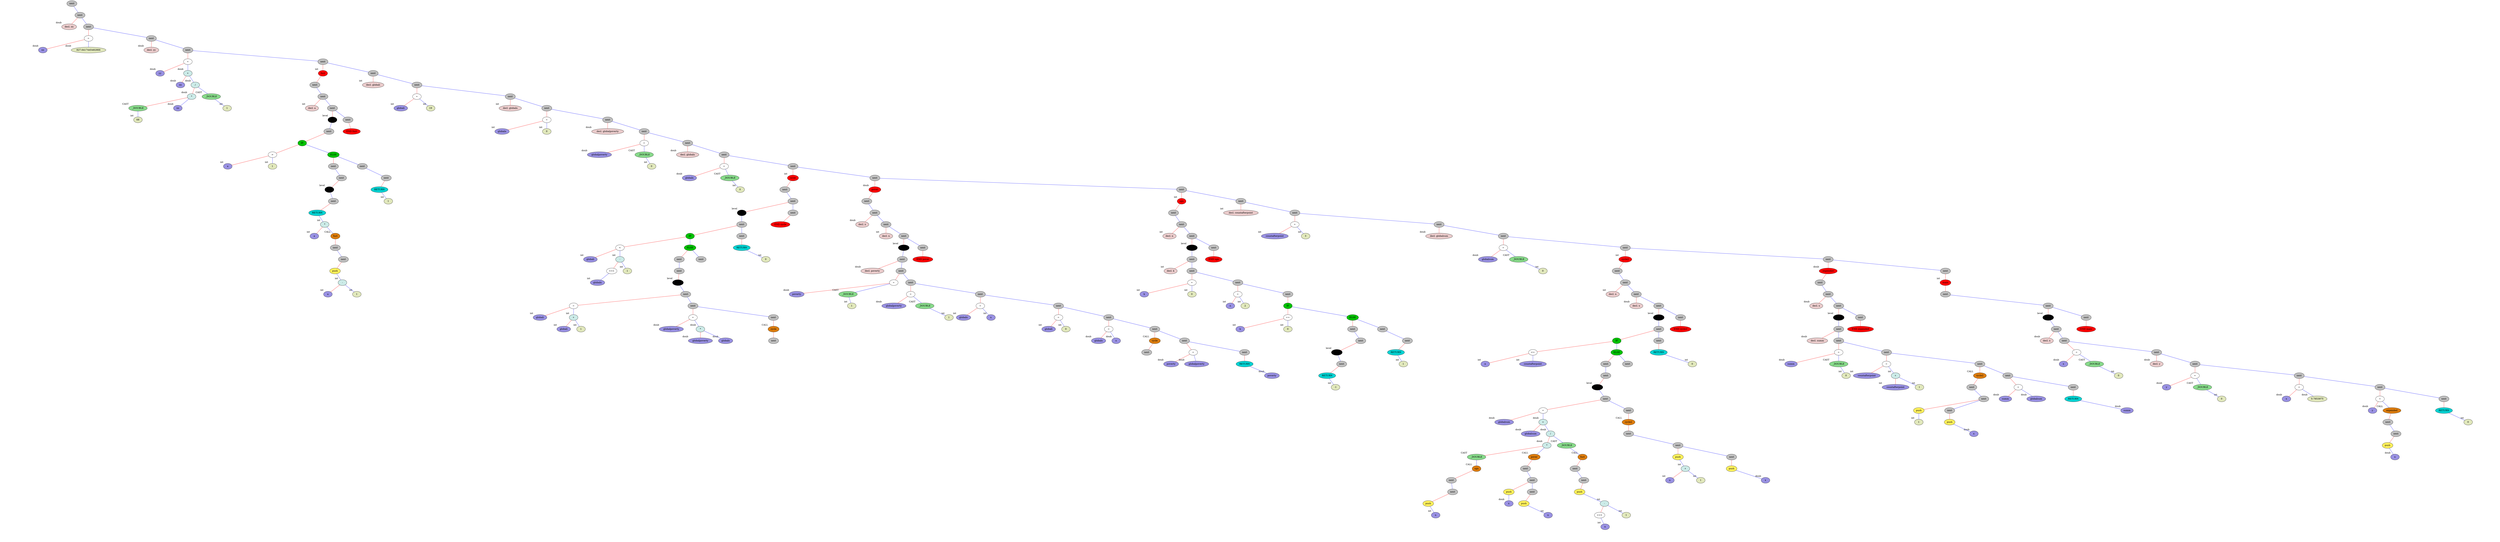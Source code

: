 graph binary {
	dpi="90";
 splines="line"  
v0[style=filled, fillcolor=grey]
v0[label="next"]
v0center[style=invis, width=0, label=""];
v0 -- v0center[style=invis]
v0notVisibleL[style=invis]
v0 -- v0notVisibleL[style=invis]
v0 -- v2[color="blue"]
{
	rank=same v0notVisibleL -- v0center -- v2  [style=invis]
} 
v2[style=filled, fillcolor=grey]
v2[label="next"]
v2center[style=invis, width=0, label=""];
v2 -- v2center[style=invis]
v2 -- v1[color="red"]
v2 -- v13[color="blue"]
{
	rank=same v1 -- v2center -- v13  [style=invis]
} 
v1[style=filled, fillcolor="#ebcccc"]
v1[label="decl. xx"]
v1[xlabel="doub"]
v1center[style=invis, width=0, label=""];
v1 -- v1center[style=invis]
v1notVisibleL[style=invis]
v1 -- v1notVisibleL[style=invis][style=invis]
v1notVisibleR[style=invis]
v1 -- v1notVisibleR[style=invis][style=invis]
{
	rank=same v1notVisibleL -- v1center -- v1notVisibleR  [style=invis]
} 
v13[style=filled, fillcolor=grey]
v13[label="next"]
v13center[style=invis, width=0, label=""];
v13 -- v13center[style=invis]
v13 -- v14[color="red"]
v13 -- v16[color="blue"]
{
	rank=same v14 -- v13center -- v16  [style=invis]
} 
v14[style=filled, fillcolor=white]
v14[label="="]
v14center[style=invis, width=0, label=""];
v14 -- v14center[style=invis]
v14 -- v3[color="red"]
v14 -- v378[color="blue"]
{
	rank=same v3 -- v14center -- v378  [style=invis]
} 
v3[style=filled, fillcolor="#9991e3"]
v3[label="xx"]
v3[xlabel="doub"]
v3center[style=invis, width=0, label=""];
v3 -- v3center[style=invis]
v3notVisibleL[style=invis]
v3 -- v3notVisibleL[style=invis][style=invis]
v3notVisibleR[style=invis]
v3 -- v3notVisibleR[style=invis][style=invis]
{
	rank=same v3notVisibleL -- v3center -- v3notVisibleR  [style=invis]
} 
v378[style=filled, fillcolor="#e1e8bc"]
v378[label="827.6417445482866"]
v378[xlabel="doub"]
v378center[style=invis, width=0, label=""];
v378 -- v378center[style=invis]
v378notVisibleL[style=invis]
v378 -- v378notVisibleL[style=invis][style=invis]
v378notVisibleR[style=invis]
v378 -- v378notVisibleR[style=invis][style=invis]
{
	rank=same v378notVisibleL -- v378center -- v378notVisibleR  [style=invis]
} 
v16[style=filled, fillcolor=grey]
v16[label="next"]
v16center[style=invis, width=0, label=""];
v16 -- v16center[style=invis]
v16 -- v15[color="red"]
v16 -- v27[color="blue"]
{
	rank=same v15 -- v16center -- v27  [style=invis]
} 
v15[style=filled, fillcolor="#ebcccc"]
v15[label="decl. yy"]
v15[xlabel="doub"]
v15center[style=invis, width=0, label=""];
v15 -- v15center[style=invis]
v15notVisibleL[style=invis]
v15 -- v15notVisibleL[style=invis][style=invis]
v15notVisibleR[style=invis]
v15 -- v15notVisibleR[style=invis][style=invis]
{
	rank=same v15notVisibleL -- v15center -- v15notVisibleR  [style=invis]
} 
v27[style=filled, fillcolor=grey]
v27[label="next"]
v27center[style=invis, width=0, label=""];
v27 -- v27center[style=invis]
v27 -- v28[color="red"]
v27 -- v29[color="blue"]
{
	rank=same v28 -- v27center -- v29  [style=invis]
} 
v28[style=filled, fillcolor=white]
v28[label="="]
v28center[style=invis, width=0, label=""];
v28 -- v28center[style=invis]
v28 -- v17[color="red"]
v28 -- v26[color="blue"]
{
	rank=same v17 -- v28center -- v26  [style=invis]
} 
v17[style=filled, fillcolor="#9991e3"]
v17[label="yy"]
v17[xlabel="doub"]
v17center[style=invis, width=0, label=""];
v17 -- v17center[style=invis]
v17notVisibleL[style=invis]
v17 -- v17notVisibleL[style=invis][style=invis]
v17notVisibleR[style=invis]
v17 -- v17notVisibleR[style=invis][style=invis]
{
	rank=same v17notVisibleL -- v17center -- v17notVisibleR  [style=invis]
} 
v26[style=filled, fillcolor="#ccebe8"]
v26[label="+"]
v26[xlabel="doub"]
v26center[style=invis, width=0, label=""];
v26 -- v26center[style=invis]
v26 -- v18[color="red"]
v26 -- v401[color="blue"]
{
	rank=same v18 -- v26center -- v401  [style=invis]
} 
v18[style=filled, fillcolor="#9991e3"]
v18[label="xx"]
v18[xlabel="doub"]
v18center[style=invis, width=0, label=""];
v18 -- v18center[style=invis]
v18notVisibleL[style=invis]
v18 -- v18notVisibleL[style=invis][style=invis]
v18notVisibleR[style=invis]
v18 -- v18notVisibleR[style=invis][style=invis]
{
	rank=same v18notVisibleL -- v18center -- v18notVisibleR  [style=invis]
} 
v401[style=filled, fillcolor="#ccebe8"]
v401[label="/"]
v401[xlabel="doub"]
v401center[style=invis, width=0, label=""];
v401 -- v401center[style=invis]
v401 -- v399[color="red"]
v401 -- v403[color="blue"]
{
	rank=same v399 -- v401center -- v403  [style=invis]
} 
v399[style=filled, fillcolor="#ccebe8"]
v399[label="*"]
v399[xlabel="doub"]
v399center[style=invis, width=0, label=""];
v399 -- v399center[style=invis]
v399 -- v402[color="red"]
v399 -- v20[color="blue"]
{
	rank=same v402 -- v399center -- v20  [style=invis]
} 
v402[style=filled, fillcolor="#88db8b"]
v402[label="_DOUBLE"]
v402[xlabel="CAST"]
v402center[style=invis, width=0, label=""];
v402 -- v402center[style=invis]
v402notVisibleL[style=invis]
v402 -- v402notVisibleL[style=invis]
v402 -- v19[color="blue"]
{
	rank=same v402notVisibleL -- v402center -- v19  [style=invis]
} 
v19[style=filled, fillcolor="#e1e8bc"]
v19[label="68"]
v19[xlabel="int"]
v19center[style=invis, width=0, label=""];
v19 -- v19center[style=invis]
v19notVisibleL[style=invis]
v19 -- v19notVisibleL[style=invis][style=invis]
v19notVisibleR[style=invis]
v19 -- v19notVisibleR[style=invis][style=invis]
{
	rank=same v19notVisibleL -- v19center -- v19notVisibleR  [style=invis]
} 
v20[style=filled, fillcolor="#9991e3"]
v20[label="xx"]
v20[xlabel="doub"]
v20center[style=invis, width=0, label=""];
v20 -- v20center[style=invis]
v20notVisibleL[style=invis]
v20 -- v20notVisibleL[style=invis][style=invis]
v20notVisibleR[style=invis]
v20 -- v20notVisibleR[style=invis][style=invis]
{
	rank=same v20notVisibleL -- v20center -- v20notVisibleR  [style=invis]
} 
v403[style=filled, fillcolor="#88db8b"]
v403[label="_DOUBLE"]
v403[xlabel="CAST"]
v403center[style=invis, width=0, label=""];
v403 -- v403center[style=invis]
v403notVisibleL[style=invis]
v403 -- v403notVisibleL[style=invis]
v403 -- v23[color="blue"]
{
	rank=same v403notVisibleL -- v403center -- v23  [style=invis]
} 
v23[style=filled, fillcolor="#e1e8bc"]
v23[label="1"]
v23[xlabel="int"]
v23center[style=invis, width=0, label=""];
v23 -- v23center[style=invis]
v23notVisibleL[style=invis]
v23 -- v23notVisibleL[style=invis][style=invis]
v23notVisibleR[style=invis]
v23 -- v23notVisibleR[style=invis][style=invis]
{
	rank=same v23notVisibleL -- v23center -- v23notVisibleR  [style=invis]
} 
v29[style=filled, fillcolor=grey]
v29[label="next"]
v29center[style=invis, width=0, label=""];
v29 -- v29center[style=invis]
v29 -- v30[color="red"]
v29 -- v64[color="blue"]
{
	rank=same v30 -- v29center -- v64  [style=invis]
} 
v30[style=filled, fillcolor=red]
v30[label="fuct"]
v30[xlabel="int"]
v30center[style=invis, width=0, label=""];
v30 -- v30center[style=invis]
v30 -- v31[color="red"]
v30notVisibleR[style=invis]
v30 -- v30notVisibleR[style=invis]
{
	rank=same v31 -- v30center -- v30notVisibleR  [style=invis]
} 
v31[style=filled, fillcolor=grey]
v31[label="next"]
v31center[style=invis, width=0, label=""];
v31 -- v31center[style=invis]
v31notVisibleL[style=invis]
v31 -- v31notVisibleL[style=invis]
v31 -- v33[color="blue"]
{
	rank=same v31notVisibleL -- v31center -- v33  [style=invis]
} 
v33[style=filled, fillcolor=grey]
v33[label="next"]
v33center[style=invis, width=0, label=""];
v33 -- v33center[style=invis]
v33 -- v32[color="red"]
v33 -- v35[color="blue"]
{
	rank=same v32 -- v33center -- v35  [style=invis]
} 
v32[style=filled, fillcolor="#ebcccc"]
v32[label="decl. a"]
v32[xlabel="int"]
v32center[style=invis, width=0, label=""];
v32 -- v32center[style=invis]
v32notVisibleL[style=invis]
v32 -- v32notVisibleL[style=invis][style=invis]
v32notVisibleR[style=invis]
v32 -- v32notVisibleR[style=invis][style=invis]
{
	rank=same v32notVisibleL -- v32center -- v32notVisibleR  [style=invis]
} 
v35[style=filled, fillcolor=grey]
v35[label="next"]
v35center[style=invis, width=0, label=""];
v35 -- v35center[style=invis]
v35 -- v36[color="red"]
v35 -- v61[color="blue"]
{
	rank=same v36 -- v35center -- v61  [style=invis]
} 
v36[style=filled, fillcolor="#000000"]
v36[xlabel="level"]
v36center[style=invis, width=0, label=""];
v36 -- v36center[style=invis]
v36notVisibleL[style=invis]
v36 -- v36notVisibleL[style=invis]
v36 -- v40[color="blue"]
{
	rank=same v36notVisibleL -- v36center -- v40  [style=invis]
} 
v40[style=filled, fillcolor=grey]
v40[label="next"]
v40center[style=invis, width=0, label=""];
v40 -- v40center[style=invis]
v40 -- v41[color="red"]
v40notVisibleR[style=invis]
v40 -- v40notVisibleR[style=invis]
{
	rank=same v41 -- v40center -- v40notVisibleR  [style=invis]
} 
v41[style=filled, fillcolor="#00c200"]
v41[label="IF"]
v41center[style=invis, width=0, label=""];
v41 -- v41center[style=invis]
v41 -- v39[color="red"]
v41 -- v42[color="blue"]
{
	rank=same v39 -- v41center -- v42  [style=invis]
} 
v39[style=filled, fillcolor=white]
v39[label=">"]
v39center[style=invis, width=0, label=""];
v39 -- v39center[style=invis]
v39 -- v37[color="red"]
v39 -- v38[color="blue"]
{
	rank=same v37 -- v39center -- v38  [style=invis]
} 
v37[style=filled, fillcolor="#9991e3"]
v37[label="a"]
v37[xlabel="int"]
v37center[style=invis, width=0, label=""];
v37 -- v37center[style=invis]
v37notVisibleL[style=invis]
v37 -- v37notVisibleL[style=invis][style=invis]
v37notVisibleR[style=invis]
v37 -- v37notVisibleR[style=invis][style=invis]
{
	rank=same v37notVisibleL -- v37center -- v37notVisibleR  [style=invis]
} 
v38[style=filled, fillcolor="#e1e8bc"]
v38[label="1"]
v38[xlabel="int"]
v38center[style=invis, width=0, label=""];
v38 -- v38center[style=invis]
v38notVisibleL[style=invis]
v38 -- v38notVisibleL[style=invis][style=invis]
v38notVisibleR[style=invis]
v38 -- v38notVisibleR[style=invis][style=invis]
{
	rank=same v38notVisibleL -- v38center -- v38notVisibleR  [style=invis]
} 
v42[style=filled, fillcolor="#00c200"]
v42[label="ELSE"]
v42center[style=invis, width=0, label=""];
v42 -- v42center[style=invis]
v42 -- v43[color="red"]
v42 -- v57[color="blue"]
{
	rank=same v43 -- v42center -- v57  [style=invis]
} 
v43[style=filled, fillcolor=grey]
v43[label="next"]
v43center[style=invis, width=0, label=""];
v43 -- v43center[style=invis]
v43notVisibleL[style=invis]
v43 -- v43notVisibleL[style=invis]
v43 -- v44[color="blue"]
{
	rank=same v43notVisibleL -- v43center -- v44  [style=invis]
} 
v44[style=filled, fillcolor=grey]
v44[label="next"]
v44center[style=invis, width=0, label=""];
v44 -- v44center[style=invis]
v44 -- v45[color="red"]
v44notVisibleR[style=invis]
v44 -- v44notVisibleR[style=invis]
{
	rank=same v45 -- v44center -- v44notVisibleR  [style=invis]
} 
v45[style=filled, fillcolor="#000000"]
v45[xlabel="level"]
v45center[style=invis, width=0, label=""];
v45 -- v45center[style=invis]
v45notVisibleL[style=invis]
v45 -- v45notVisibleL[style=invis]
v45 -- v55[color="blue"]
{
	rank=same v45notVisibleL -- v45center -- v55  [style=invis]
} 
v55[style=filled, fillcolor=grey]
v55[label="next"]
v55center[style=invis, width=0, label=""];
v55 -- v55center[style=invis]
v55 -- v56[color="red"]
v55notVisibleR[style=invis]
v55 -- v55notVisibleR[style=invis]
{
	rank=same v56 -- v55center -- v55notVisibleR  [style=invis]
} 
v56[style=filled, fillcolor="#00d4d4"]
v56[label="RETURN"]
v56center[style=invis, width=0, label=""];
v56 -- v56center[style=invis]
v56notVisibleL[style=invis]
v56 -- v56notVisibleL[style=invis]
v56 -- v54[color="blue"]
{
	rank=same v56notVisibleL -- v56center -- v54  [style=invis]
} 
v54[style=filled, fillcolor="#ccebe8"]
v54[label="*"]
v54[xlabel="int"]
v54center[style=invis, width=0, label=""];
v54 -- v54center[style=invis]
v54 -- v46[color="red"]
v54 -- v51[color="blue"]
{
	rank=same v46 -- v54center -- v51  [style=invis]
} 
v46[style=filled, fillcolor="#9991e3"]
v46[label="a"]
v46[xlabel="int"]
v46center[style=invis, width=0, label=""];
v46 -- v46center[style=invis]
v46notVisibleL[style=invis]
v46 -- v46notVisibleL[style=invis][style=invis]
v46notVisibleR[style=invis]
v46 -- v46notVisibleR[style=invis][style=invis]
{
	rank=same v46notVisibleL -- v46center -- v46notVisibleR  [style=invis]
} 
v51[style=filled, fillcolor="#de7d0d"]
v51[label="fuct"]
v51[xlabel="CALL"]
v51center[style=invis, width=0, label=""];
v51 -- v51center[style=invis]
v51 -- v52[color="red"]
v51notVisibleR[style=invis]
v51 -- v51notVisibleR[style=invis]
{
	rank=same v52 -- v51center -- v51notVisibleR  [style=invis]
} 
v52[style=filled, fillcolor=grey]
v52[label="next"]
v52center[style=invis, width=0, label=""];
v52 -- v52center[style=invis]
v52notVisibleL[style=invis]
v52 -- v52notVisibleL[style=invis]
v52 -- v53[color="blue"]
{
	rank=same v52notVisibleL -- v52center -- v53  [style=invis]
} 
v53[style=filled, fillcolor=grey]
v53[label="next"]
v53center[style=invis, width=0, label=""];
v53 -- v53center[style=invis]
v53 -- v50[color="red"]
v53notVisibleR[style=invis]
v53 -- v53notVisibleR[style=invis]
{
	rank=same v50 -- v53center -- v53notVisibleR  [style=invis]
} 
v50[style=filled, fillcolor="#fff15c"]
v50[label="push"]
v50center[style=invis, width=0, label=""];
v50 -- v50center[style=invis]
v50notVisibleL[style=invis]
v50 -- v50notVisibleL[style=invis]
v50 -- v49[color="blue"]
{
	rank=same v50notVisibleL -- v50center -- v49  [style=invis]
} 
v49[style=filled, fillcolor="#ccebe8"]
v49[label="-"]
v49[xlabel="int"]
v49center[style=invis, width=0, label=""];
v49 -- v49center[style=invis]
v49 -- v47[color="red"]
v49 -- v48[color="blue"]
{
	rank=same v47 -- v49center -- v48  [style=invis]
} 
v47[style=filled, fillcolor="#9991e3"]
v47[label="a"]
v47[xlabel="int"]
v47center[style=invis, width=0, label=""];
v47 -- v47center[style=invis]
v47notVisibleL[style=invis]
v47 -- v47notVisibleL[style=invis][style=invis]
v47notVisibleR[style=invis]
v47 -- v47notVisibleR[style=invis][style=invis]
{
	rank=same v47notVisibleL -- v47center -- v47notVisibleR  [style=invis]
} 
v48[style=filled, fillcolor="#e1e8bc"]
v48[label="1"]
v48[xlabel="int"]
v48center[style=invis, width=0, label=""];
v48 -- v48center[style=invis]
v48notVisibleL[style=invis]
v48 -- v48notVisibleL[style=invis][style=invis]
v48notVisibleR[style=invis]
v48 -- v48notVisibleR[style=invis][style=invis]
{
	rank=same v48notVisibleL -- v48center -- v48notVisibleR  [style=invis]
} 
v57[style=filled, fillcolor=grey]
v57[label="next"]
v57center[style=invis, width=0, label=""];
v57 -- v57center[style=invis]
v57notVisibleL[style=invis]
v57 -- v57notVisibleL[style=invis]
v57 -- v59[color="blue"]
{
	rank=same v57notVisibleL -- v57center -- v59  [style=invis]
} 
v59[style=filled, fillcolor=grey]
v59[label="next"]
v59center[style=invis, width=0, label=""];
v59 -- v59center[style=invis]
v59 -- v60[color="red"]
v59notVisibleR[style=invis]
v59 -- v59notVisibleR[style=invis]
{
	rank=same v60 -- v59center -- v59notVisibleR  [style=invis]
} 
v60[style=filled, fillcolor="#00d4d4"]
v60[label="RETURN"]
v60center[style=invis, width=0, label=""];
v60 -- v60center[style=invis]
v60notVisibleL[style=invis]
v60 -- v60notVisibleL[style=invis]
v60 -- v58[color="blue"]
{
	rank=same v60notVisibleL -- v60center -- v58  [style=invis]
} 
v58[style=filled, fillcolor="#e1e8bc"]
v58[label="1"]
v58[xlabel="int"]
v58center[style=invis, width=0, label=""];
v58 -- v58center[style=invis]
v58notVisibleL[style=invis]
v58 -- v58notVisibleL[style=invis][style=invis]
v58notVisibleR[style=invis]
v58 -- v58notVisibleR[style=invis][style=invis]
{
	rank=same v58notVisibleL -- v58center -- v58notVisibleR  [style=invis]
} 
v61[style=filled, fillcolor=grey]
v61[label="next"]
v61center[style=invis, width=0, label=""];
v61 -- v61center[style=invis]
v61 -- v62[color="red"]
v61notVisibleR[style=invis]
v61 -- v61notVisibleR[style=invis]
{
	rank=same v62 -- v61center -- v61notVisibleR  [style=invis]
} 
v62[style=filled, fillcolor=red]
v62[label="END fuct"]
v62center[style=invis, width=0, label=""];
v62 -- v62center[style=invis]
v62notVisibleL[style=invis]
v62 -- v62notVisibleL[style=invis][style=invis]
v62notVisibleR[style=invis]
v62 -- v62notVisibleR[style=invis][style=invis]
{
	rank=same v62notVisibleL -- v62center -- v62notVisibleR  [style=invis]
} 
v64[style=filled, fillcolor=grey]
v64[label="next"]
v64center[style=invis, width=0, label=""];
v64 -- v64center[style=invis]
v64 -- v63[color="red"]
v64 -- v71[color="blue"]
{
	rank=same v63 -- v64center -- v71  [style=invis]
} 
v63[style=filled, fillcolor="#ebcccc"]
v63[label="decl. globali"]
v63[xlabel="int"]
v63center[style=invis, width=0, label=""];
v63 -- v63center[style=invis]
v63notVisibleL[style=invis]
v63 -- v63notVisibleL[style=invis][style=invis]
v63notVisibleR[style=invis]
v63 -- v63notVisibleR[style=invis][style=invis]
{
	rank=same v63notVisibleL -- v63center -- v63notVisibleR  [style=invis]
} 
v71[style=filled, fillcolor=grey]
v71[label="next"]
v71center[style=invis, width=0, label=""];
v71 -- v71center[style=invis]
v71 -- v72[color="red"]
v71 -- v74[color="blue"]
{
	rank=same v72 -- v71center -- v74  [style=invis]
} 
v72[style=filled, fillcolor=white]
v72[label="="]
v72center[style=invis, width=0, label=""];
v72 -- v72center[style=invis]
v72 -- v65[color="red"]
v72 -- v380[color="blue"]
{
	rank=same v65 -- v72center -- v380  [style=invis]
} 
v65[style=filled, fillcolor="#9991e3"]
v65[label="globali"]
v65[xlabel="int"]
v65center[style=invis, width=0, label=""];
v65 -- v65center[style=invis]
v65notVisibleL[style=invis]
v65 -- v65notVisibleL[style=invis][style=invis]
v65notVisibleR[style=invis]
v65 -- v65notVisibleR[style=invis][style=invis]
{
	rank=same v65notVisibleL -- v65center -- v65notVisibleR  [style=invis]
} 
v380[style=filled, fillcolor="#e1e8bc"]
v380[label="19"]
v380[xlabel="int"]
v380center[style=invis, width=0, label=""];
v380 -- v380center[style=invis]
v380notVisibleL[style=invis]
v380 -- v380notVisibleL[style=invis][style=invis]
v380notVisibleR[style=invis]
v380 -- v380notVisibleR[style=invis][style=invis]
{
	rank=same v380notVisibleL -- v380center -- v380notVisibleR  [style=invis]
} 
v74[style=filled, fillcolor=grey]
v74[label="next"]
v74center[style=invis, width=0, label=""];
v74 -- v74center[style=invis]
v74 -- v73[color="red"]
v74 -- v77[color="blue"]
{
	rank=same v73 -- v74center -- v77  [style=invis]
} 
v73[style=filled, fillcolor="#ebcccc"]
v73[label="decl. globaln"]
v73[xlabel="int"]
v73center[style=invis, width=0, label=""];
v73 -- v73center[style=invis]
v73notVisibleL[style=invis]
v73 -- v73notVisibleL[style=invis][style=invis]
v73notVisibleR[style=invis]
v73 -- v73notVisibleR[style=invis][style=invis]
{
	rank=same v73notVisibleL -- v73center -- v73notVisibleR  [style=invis]
} 
v77[style=filled, fillcolor=grey]
v77[label="next"]
v77center[style=invis, width=0, label=""];
v77 -- v77center[style=invis]
v77 -- v78[color="red"]
v77 -- v80[color="blue"]
{
	rank=same v78 -- v77center -- v80  [style=invis]
} 
v78[style=filled, fillcolor=white]
v78[label="="]
v78center[style=invis, width=0, label=""];
v78 -- v78center[style=invis]
v78 -- v75[color="red"]
v78 -- v76[color="blue"]
{
	rank=same v75 -- v78center -- v76  [style=invis]
} 
v75[style=filled, fillcolor="#9991e3"]
v75[label="globaln"]
v75[xlabel="int"]
v75center[style=invis, width=0, label=""];
v75 -- v75center[style=invis]
v75notVisibleL[style=invis]
v75 -- v75notVisibleL[style=invis][style=invis]
v75notVisibleR[style=invis]
v75 -- v75notVisibleR[style=invis][style=invis]
{
	rank=same v75notVisibleL -- v75center -- v75notVisibleR  [style=invis]
} 
v76[style=filled, fillcolor="#e1e8bc"]
v76[label="0"]
v76[xlabel="int"]
v76center[style=invis, width=0, label=""];
v76 -- v76center[style=invis]
v76notVisibleL[style=invis]
v76 -- v76notVisibleL[style=invis][style=invis]
v76notVisibleR[style=invis]
v76 -- v76notVisibleR[style=invis][style=invis]
{
	rank=same v76notVisibleL -- v76center -- v76notVisibleR  [style=invis]
} 
v80[style=filled, fillcolor=grey]
v80[label="next"]
v80center[style=invis, width=0, label=""];
v80 -- v80center[style=invis]
v80 -- v79[color="red"]
v80 -- v83[color="blue"]
{
	rank=same v79 -- v80center -- v83  [style=invis]
} 
v79[style=filled, fillcolor="#ebcccc"]
v79[label="decl. globalpoverty"]
v79[xlabel="doub"]
v79center[style=invis, width=0, label=""];
v79 -- v79center[style=invis]
v79notVisibleL[style=invis]
v79 -- v79notVisibleL[style=invis][style=invis]
v79notVisibleR[style=invis]
v79 -- v79notVisibleR[style=invis][style=invis]
{
	rank=same v79notVisibleL -- v79center -- v79notVisibleR  [style=invis]
} 
v83[style=filled, fillcolor=grey]
v83[label="next"]
v83center[style=invis, width=0, label=""];
v83 -- v83center[style=invis]
v83 -- v84[color="red"]
v83 -- v87[color="blue"]
{
	rank=same v84 -- v83center -- v87  [style=invis]
} 
v84[style=filled, fillcolor=white]
v84[label="="]
v84center[style=invis, width=0, label=""];
v84 -- v84center[style=invis]
v84 -- v81[color="red"]
v84 -- v85[color="blue"]
{
	rank=same v81 -- v84center -- v85  [style=invis]
} 
v81[style=filled, fillcolor="#9991e3"]
v81[label="globalpoverty"]
v81[xlabel="doub"]
v81center[style=invis, width=0, label=""];
v81 -- v81center[style=invis]
v81notVisibleL[style=invis]
v81 -- v81notVisibleL[style=invis][style=invis]
v81notVisibleR[style=invis]
v81 -- v81notVisibleR[style=invis][style=invis]
{
	rank=same v81notVisibleL -- v81center -- v81notVisibleR  [style=invis]
} 
v85[style=filled, fillcolor="#88db8b"]
v85[label="_DOUBLE"]
v85[xlabel="CAST"]
v85center[style=invis, width=0, label=""];
v85 -- v85center[style=invis]
v85notVisibleL[style=invis]
v85 -- v85notVisibleL[style=invis]
v85 -- v82[color="blue"]
{
	rank=same v85notVisibleL -- v85center -- v82  [style=invis]
} 
v82[style=filled, fillcolor="#e1e8bc"]
v82[label="0"]
v82[xlabel="int"]
v82center[style=invis, width=0, label=""];
v82 -- v82center[style=invis]
v82notVisibleL[style=invis]
v82 -- v82notVisibleL[style=invis][style=invis]
v82notVisibleR[style=invis]
v82 -- v82notVisibleR[style=invis][style=invis]
{
	rank=same v82notVisibleL -- v82center -- v82notVisibleR  [style=invis]
} 
v87[style=filled, fillcolor=grey]
v87[label="next"]
v87center[style=invis, width=0, label=""];
v87 -- v87center[style=invis]
v87 -- v86[color="red"]
v87 -- v90[color="blue"]
{
	rank=same v86 -- v87center -- v90  [style=invis]
} 
v86[style=filled, fillcolor="#ebcccc"]
v86[label="decl. globalx"]
v86[xlabel="doub"]
v86center[style=invis, width=0, label=""];
v86 -- v86center[style=invis]
v86notVisibleL[style=invis]
v86 -- v86notVisibleL[style=invis][style=invis]
v86notVisibleR[style=invis]
v86 -- v86notVisibleR[style=invis][style=invis]
{
	rank=same v86notVisibleL -- v86center -- v86notVisibleR  [style=invis]
} 
v90[style=filled, fillcolor=grey]
v90[label="next"]
v90center[style=invis, width=0, label=""];
v90 -- v90center[style=invis]
v90 -- v91[color="red"]
v90 -- v93[color="blue"]
{
	rank=same v91 -- v90center -- v93  [style=invis]
} 
v91[style=filled, fillcolor=white]
v91[label="="]
v91center[style=invis, width=0, label=""];
v91 -- v91center[style=invis]
v91 -- v88[color="red"]
v91 -- v92[color="blue"]
{
	rank=same v88 -- v91center -- v92  [style=invis]
} 
v88[style=filled, fillcolor="#9991e3"]
v88[label="globalx"]
v88[xlabel="doub"]
v88center[style=invis, width=0, label=""];
v88 -- v88center[style=invis]
v88notVisibleL[style=invis]
v88 -- v88notVisibleL[style=invis][style=invis]
v88notVisibleR[style=invis]
v88 -- v88notVisibleR[style=invis][style=invis]
{
	rank=same v88notVisibleL -- v88center -- v88notVisibleR  [style=invis]
} 
v92[style=filled, fillcolor="#88db8b"]
v92[label="_DOUBLE"]
v92[xlabel="CAST"]
v92center[style=invis, width=0, label=""];
v92 -- v92center[style=invis]
v92notVisibleL[style=invis]
v92 -- v92notVisibleL[style=invis]
v92 -- v89[color="blue"]
{
	rank=same v92notVisibleL -- v92center -- v89  [style=invis]
} 
v89[style=filled, fillcolor="#e1e8bc"]
v89[label="0"]
v89[xlabel="int"]
v89center[style=invis, width=0, label=""];
v89 -- v89center[style=invis]
v89notVisibleL[style=invis]
v89 -- v89notVisibleL[style=invis][style=invis]
v89notVisibleR[style=invis]
v89 -- v89notVisibleR[style=invis][style=invis]
{
	rank=same v89notVisibleL -- v89center -- v89notVisibleR  [style=invis]
} 
v93[style=filled, fillcolor=grey]
v93[label="next"]
v93center[style=invis, width=0, label=""];
v93 -- v93center[style=invis]
v93 -- v94[color="red"]
v93 -- v132[color="blue"]
{
	rank=same v94 -- v93center -- v132  [style=invis]
} 
v94[style=filled, fillcolor=red]
v94[label="cycle"]
v94[xlabel="int"]
v94center[style=invis, width=0, label=""];
v94 -- v94center[style=invis]
v94 -- v95[color="red"]
v94notVisibleR[style=invis]
v94 -- v94notVisibleR[style=invis]
{
	rank=same v95 -- v94center -- v94notVisibleR  [style=invis]
} 
v95[style=filled, fillcolor=grey]
v95[label="next"]
v95center[style=invis, width=0, label=""];
v95 -- v95center[style=invis]
v95notVisibleL[style=invis]
v95 -- v95notVisibleL[style=invis]
v95 -- v96[color="blue"]
{
	rank=same v95notVisibleL -- v95center -- v96  [style=invis]
} 
v96[style=filled, fillcolor=grey]
v96[label="next"]
v96center[style=invis, width=0, label=""];
v96 -- v96center[style=invis]
v96 -- v97[color="red"]
v96 -- v130[color="blue"]
{
	rank=same v97 -- v96center -- v130  [style=invis]
} 
v97[style=filled, fillcolor="#000000"]
v97[xlabel="level"]
v97center[style=invis, width=0, label=""];
v97 -- v97center[style=invis]
v97notVisibleL[style=invis]
v97 -- v97notVisibleL[style=invis]
v97 -- v105[color="blue"]
{
	rank=same v97notVisibleL -- v97center -- v105  [style=invis]
} 
v105[style=filled, fillcolor=grey]
v105[label="next"]
v105center[style=invis, width=0, label=""];
v105 -- v105center[style=invis]
v105 -- v106[color="red"]
v105 -- v128[color="blue"]
{
	rank=same v106 -- v105center -- v128  [style=invis]
} 
v106[style=filled, fillcolor="#00c200"]
v106[label="IF"]
v106center[style=invis, width=0, label=""];
v106 -- v106center[style=invis]
v106 -- v104[color="red"]
v106 -- v107[color="blue"]
{
	rank=same v104 -- v106center -- v107  [style=invis]
} 
v104[style=filled, fillcolor=white]
v104[label="<"]
v104center[style=invis, width=0, label=""];
v104 -- v104center[style=invis]
v104 -- v98[color="red"]
v104 -- v103[color="blue"]
{
	rank=same v98 -- v104center -- v103  [style=invis]
} 
v98[style=filled, fillcolor="#9991e3"]
v98[label="globali"]
v98[xlabel="int"]
v98center[style=invis, width=0, label=""];
v98 -- v98center[style=invis]
v98notVisibleL[style=invis]
v98 -- v98notVisibleL[style=invis][style=invis]
v98notVisibleR[style=invis]
v98 -- v98notVisibleR[style=invis][style=invis]
{
	rank=same v98notVisibleL -- v98center -- v98notVisibleR  [style=invis]
} 
v103[style=filled, fillcolor="#ccebe8"]
v103[label="-"]
v103[xlabel="int"]
v103center[style=invis, width=0, label=""];
v103 -- v103center[style=invis]
v103 -- v421[color="red"]
v103 -- v102[color="blue"]
{
	rank=same v421 -- v103center -- v102  [style=invis]
} 
v421[style=filled, fillcolor="#FFFFFF"]
v421[label="<<1"]
v421center[style=invis, width=0, label=""];
v421 -- v421center[style=invis]
v421notVisibleL[style=invis]
v421 -- v421notVisibleL[style=invis]
v421 -- v100[color="blue"]
{
	rank=same v421notVisibleL -- v421center -- v100  [style=invis]
} 
v100[style=filled, fillcolor="#9991e3"]
v100[label="globaln"]
v100[xlabel="int"]
v100center[style=invis, width=0, label=""];
v100 -- v100center[style=invis]
v100notVisibleL[style=invis]
v100 -- v100notVisibleL[style=invis][style=invis]
v100notVisibleR[style=invis]
v100 -- v100notVisibleR[style=invis][style=invis]
{
	rank=same v100notVisibleL -- v100center -- v100notVisibleR  [style=invis]
} 
v102[style=filled, fillcolor="#e1e8bc"]
v102[label="1"]
v102[xlabel="int"]
v102center[style=invis, width=0, label=""];
v102 -- v102center[style=invis]
v102notVisibleL[style=invis]
v102 -- v102notVisibleL[style=invis][style=invis]
v102notVisibleR[style=invis]
v102 -- v102notVisibleR[style=invis][style=invis]
{
	rank=same v102notVisibleL -- v102center -- v102notVisibleR  [style=invis]
} 
v107[style=filled, fillcolor="#00c200"]
v107[label="ELSE"]
v107center[style=invis, width=0, label=""];
v107 -- v107center[style=invis]
v107 -- v108[color="red"]
v107 -- v126[color="blue"]
{
	rank=same v108 -- v107center -- v126  [style=invis]
} 
v108[style=filled, fillcolor=grey]
v108[label="next"]
v108center[style=invis, width=0, label=""];
v108 -- v108center[style=invis]
v108notVisibleL[style=invis]
v108 -- v108notVisibleL[style=invis]
v108 -- v109[color="blue"]
{
	rank=same v108notVisibleL -- v108center -- v109  [style=invis]
} 
v109[style=filled, fillcolor=grey]
v109[label="next"]
v109center[style=invis, width=0, label=""];
v109 -- v109center[style=invis]
v109 -- v110[color="red"]
v109notVisibleR[style=invis]
v109 -- v109notVisibleR[style=invis]
{
	rank=same v110 -- v109center -- v109notVisibleR  [style=invis]
} 
v110[style=filled, fillcolor="#000000"]
v110[xlabel="level"]
v110center[style=invis, width=0, label=""];
v110 -- v110center[style=invis]
v110notVisibleL[style=invis]
v110 -- v110notVisibleL[style=invis]
v110 -- v115[color="blue"]
{
	rank=same v110notVisibleL -- v110center -- v115  [style=invis]
} 
v115[style=filled, fillcolor=grey]
v115[label="next"]
v115center[style=invis, width=0, label=""];
v115 -- v115center[style=invis]
v115 -- v116[color="red"]
v115 -- v121[color="blue"]
{
	rank=same v116 -- v115center -- v121  [style=invis]
} 
v116[style=filled, fillcolor=white]
v116[label="="]
v116center[style=invis, width=0, label=""];
v116 -- v116center[style=invis]
v116 -- v111[color="red"]
v116 -- v114[color="blue"]
{
	rank=same v111 -- v116center -- v114  [style=invis]
} 
v111[style=filled, fillcolor="#9991e3"]
v111[label="globali"]
v111[xlabel="int"]
v111center[style=invis, width=0, label=""];
v111 -- v111center[style=invis]
v111notVisibleL[style=invis]
v111 -- v111notVisibleL[style=invis][style=invis]
v111notVisibleR[style=invis]
v111 -- v111notVisibleR[style=invis][style=invis]
{
	rank=same v111notVisibleL -- v111center -- v111notVisibleR  [style=invis]
} 
v114[style=filled, fillcolor="#ccebe8"]
v114[label="+"]
v114[xlabel="int"]
v114center[style=invis, width=0, label=""];
v114 -- v114center[style=invis]
v114 -- v112[color="red"]
v114 -- v113[color="blue"]
{
	rank=same v112 -- v114center -- v113  [style=invis]
} 
v112[style=filled, fillcolor="#9991e3"]
v112[label="globali"]
v112[xlabel="int"]
v112center[style=invis, width=0, label=""];
v112 -- v112center[style=invis]
v112notVisibleL[style=invis]
v112 -- v112notVisibleL[style=invis][style=invis]
v112notVisibleR[style=invis]
v112 -- v112notVisibleR[style=invis][style=invis]
{
	rank=same v112notVisibleL -- v112center -- v112notVisibleR  [style=invis]
} 
v113[style=filled, fillcolor="#e1e8bc"]
v113[label="1"]
v113[xlabel="int"]
v113center[style=invis, width=0, label=""];
v113 -- v113center[style=invis]
v113notVisibleL[style=invis]
v113 -- v113notVisibleL[style=invis][style=invis]
v113notVisibleR[style=invis]
v113 -- v113notVisibleR[style=invis][style=invis]
{
	rank=same v113notVisibleL -- v113center -- v113notVisibleR  [style=invis]
} 
v121[style=filled, fillcolor=grey]
v121[label="next"]
v121center[style=invis, width=0, label=""];
v121 -- v121center[style=invis]
v121 -- v122[color="red"]
v121 -- v125[color="blue"]
{
	rank=same v122 -- v121center -- v125  [style=invis]
} 
v122[style=filled, fillcolor=white]
v122[label="="]
v122center[style=invis, width=0, label=""];
v122 -- v122center[style=invis]
v122 -- v117[color="red"]
v122 -- v120[color="blue"]
{
	rank=same v117 -- v122center -- v120  [style=invis]
} 
v117[style=filled, fillcolor="#9991e3"]
v117[label="globalpoverty"]
v117[xlabel="doub"]
v117center[style=invis, width=0, label=""];
v117 -- v117center[style=invis]
v117notVisibleL[style=invis]
v117 -- v117notVisibleL[style=invis][style=invis]
v117notVisibleR[style=invis]
v117 -- v117notVisibleR[style=invis][style=invis]
{
	rank=same v117notVisibleL -- v117center -- v117notVisibleR  [style=invis]
} 
v120[style=filled, fillcolor="#ccebe8"]
v120[label="*"]
v120[xlabel="doub"]
v120center[style=invis, width=0, label=""];
v120 -- v120center[style=invis]
v120 -- v118[color="red"]
v120 -- v119[color="blue"]
{
	rank=same v118 -- v120center -- v119  [style=invis]
} 
v118[style=filled, fillcolor="#9991e3"]
v118[label="globalpoverty"]
v118[xlabel="doub"]
v118center[style=invis, width=0, label=""];
v118 -- v118center[style=invis]
v118notVisibleL[style=invis]
v118 -- v118notVisibleL[style=invis][style=invis]
v118notVisibleR[style=invis]
v118 -- v118notVisibleR[style=invis][style=invis]
{
	rank=same v118notVisibleL -- v118center -- v118notVisibleR  [style=invis]
} 
v119[style=filled, fillcolor="#9991e3"]
v119[label="globalx"]
v119[xlabel="doub"]
v119center[style=invis, width=0, label=""];
v119 -- v119center[style=invis]
v119notVisibleL[style=invis]
v119 -- v119notVisibleL[style=invis][style=invis]
v119notVisibleR[style=invis]
v119 -- v119notVisibleR[style=invis][style=invis]
{
	rank=same v119notVisibleL -- v119center -- v119notVisibleR  [style=invis]
} 
v125[style=filled, fillcolor=grey]
v125[label="next"]
v125center[style=invis, width=0, label=""];
v125 -- v125center[style=invis]
v125 -- v123[color="red"]
v125notVisibleR[style=invis]
v125 -- v125notVisibleR[style=invis]
{
	rank=same v123 -- v125center -- v125notVisibleR  [style=invis]
} 
v123[style=filled, fillcolor="#de7d0d"]
v123[label="cycle"]
v123[xlabel="CALL"]
v123center[style=invis, width=0, label=""];
v123 -- v123center[style=invis]
v123 -- v124[color="red"]
v123notVisibleR[style=invis]
v123 -- v123notVisibleR[style=invis]
{
	rank=same v124 -- v123center -- v123notVisibleR  [style=invis]
} 
v124[style=filled, fillcolor=grey]
v124[label="next"]
v124center[style=invis, width=0, label=""];
v124 -- v124center[style=invis]
v124notVisibleL[style=invis]
v124 -- v124notVisibleL[style=invis][style=invis]
v124notVisibleR[style=invis]
v124 -- v124notVisibleR[style=invis][style=invis]
{
	rank=same v124notVisibleL -- v124center -- v124notVisibleR  [style=invis]
} 
v126[style=filled, fillcolor=grey]
v126[label="next"]
v126center[style=invis, width=0, label=""];
v126 -- v126center[style=invis]
v126notVisibleL[style=invis]
v126 -- v126notVisibleL[style=invis][style=invis]
v126notVisibleR[style=invis]
v126 -- v126notVisibleR[style=invis][style=invis]
{
	rank=same v126notVisibleL -- v126center -- v126notVisibleR  [style=invis]
} 
v128[style=filled, fillcolor=grey]
v128[label="next"]
v128center[style=invis, width=0, label=""];
v128 -- v128center[style=invis]
v128 -- v129[color="red"]
v128notVisibleR[style=invis]
v128 -- v128notVisibleR[style=invis]
{
	rank=same v129 -- v128center -- v128notVisibleR  [style=invis]
} 
v129[style=filled, fillcolor="#00d4d4"]
v129[label="RETURN"]
v129center[style=invis, width=0, label=""];
v129 -- v129center[style=invis]
v129notVisibleL[style=invis]
v129 -- v129notVisibleL[style=invis]
v129 -- v127[color="blue"]
{
	rank=same v129notVisibleL -- v129center -- v127  [style=invis]
} 
v127[style=filled, fillcolor="#e1e8bc"]
v127[label="0"]
v127[xlabel="int"]
v127center[style=invis, width=0, label=""];
v127 -- v127center[style=invis]
v127notVisibleL[style=invis]
v127 -- v127notVisibleL[style=invis][style=invis]
v127notVisibleR[style=invis]
v127 -- v127notVisibleR[style=invis][style=invis]
{
	rank=same v127notVisibleL -- v127center -- v127notVisibleR  [style=invis]
} 
v130[style=filled, fillcolor=grey]
v130[label="next"]
v130center[style=invis, width=0, label=""];
v130 -- v130center[style=invis]
v130 -- v131[color="red"]
v130notVisibleR[style=invis]
v130 -- v130notVisibleR[style=invis]
{
	rank=same v131 -- v130center -- v130notVisibleR  [style=invis]
} 
v131[style=filled, fillcolor=red]
v131[label="END cycle"]
v131center[style=invis, width=0, label=""];
v131 -- v131center[style=invis]
v131notVisibleL[style=invis]
v131 -- v131notVisibleL[style=invis][style=invis]
v131notVisibleR[style=invis]
v131 -- v131notVisibleR[style=invis][style=invis]
{
	rank=same v131notVisibleL -- v131center -- v131notVisibleR  [style=invis]
} 
v132[style=filled, fillcolor=grey]
v132[label="next"]
v132center[style=invis, width=0, label=""];
v132 -- v132center[style=invis]
v132 -- v133[color="red"]
v132 -- v179[color="blue"]
{
	rank=same v133 -- v132center -- v179  [style=invis]
} 
v133[style=filled, fillcolor=red]
v133[label="pover"]
v133[xlabel="doub"]
v133center[style=invis, width=0, label=""];
v133 -- v133center[style=invis]
v133 -- v134[color="red"]
v133notVisibleR[style=invis]
v133 -- v133notVisibleR[style=invis]
{
	rank=same v134 -- v133center -- v133notVisibleR  [style=invis]
} 
v134[style=filled, fillcolor=grey]
v134[label="next"]
v134center[style=invis, width=0, label=""];
v134 -- v134center[style=invis]
v134notVisibleL[style=invis]
v134 -- v134notVisibleL[style=invis]
v134 -- v136[color="blue"]
{
	rank=same v134notVisibleL -- v134center -- v136  [style=invis]
} 
v136[style=filled, fillcolor=grey]
v136[label="next"]
v136center[style=invis, width=0, label=""];
v136 -- v136center[style=invis]
v136 -- v135[color="red"]
v136 -- v139[color="blue"]
{
	rank=same v135 -- v136center -- v139  [style=invis]
} 
v135[style=filled, fillcolor="#ebcccc"]
v135[label="decl. x"]
v135[xlabel="doub"]
v135center[style=invis, width=0, label=""];
v135 -- v135center[style=invis]
v135notVisibleL[style=invis]
v135 -- v135notVisibleL[style=invis][style=invis]
v135notVisibleR[style=invis]
v135 -- v135notVisibleR[style=invis][style=invis]
{
	rank=same v135notVisibleL -- v135center -- v135notVisibleR  [style=invis]
} 
v139[style=filled, fillcolor=grey]
v139[label="next"]
v139center[style=invis, width=0, label=""];
v139 -- v139center[style=invis]
v139 -- v138[color="red"]
v139 -- v141[color="blue"]
{
	rank=same v138 -- v139center -- v141  [style=invis]
} 
v138[style=filled, fillcolor="#ebcccc"]
v138[label="decl. n"]
v138[xlabel="int"]
v138center[style=invis, width=0, label=""];
v138 -- v138center[style=invis]
v138notVisibleL[style=invis]
v138 -- v138notVisibleL[style=invis][style=invis]
v138notVisibleR[style=invis]
v138 -- v138notVisibleR[style=invis][style=invis]
{
	rank=same v138notVisibleL -- v138center -- v138notVisibleR  [style=invis]
} 
v141[style=filled, fillcolor=grey]
v141[label="next"]
v141center[style=invis, width=0, label=""];
v141 -- v141center[style=invis]
v141 -- v142[color="red"]
v141 -- v177[color="blue"]
{
	rank=same v142 -- v141center -- v177  [style=invis]
} 
v142[style=filled, fillcolor="#000000"]
v142[xlabel="level"]
v142center[style=invis, width=0, label=""];
v142 -- v142center[style=invis]
v142notVisibleL[style=invis]
v142 -- v142notVisibleL[style=invis]
v142 -- v144[color="blue"]
{
	rank=same v142notVisibleL -- v142center -- v144  [style=invis]
} 
v144[style=filled, fillcolor=grey]
v144[label="next"]
v144center[style=invis, width=0, label=""];
v144 -- v144center[style=invis]
v144 -- v143[color="red"]
v144 -- v147[color="blue"]
{
	rank=same v143 -- v144center -- v147  [style=invis]
} 
v143[style=filled, fillcolor="#ebcccc"]
v143[label="decl. poverty"]
v143[xlabel="doub"]
v143center[style=invis, width=0, label=""];
v143 -- v143center[style=invis]
v143notVisibleL[style=invis]
v143 -- v143notVisibleL[style=invis][style=invis]
v143notVisibleR[style=invis]
v143 -- v143notVisibleR[style=invis][style=invis]
{
	rank=same v143notVisibleL -- v143center -- v143notVisibleR  [style=invis]
} 
v147[style=filled, fillcolor=grey]
v147[label="next"]
v147center[style=invis, width=0, label=""];
v147 -- v147center[style=invis]
v147 -- v148[color="red"]
v147 -- v152[color="blue"]
{
	rank=same v148 -- v147center -- v152  [style=invis]
} 
v148[style=filled, fillcolor=white]
v148[label="="]
v148center[style=invis, width=0, label=""];
v148 -- v148center[style=invis]
v148 -- v145[color="red"]
v148 -- v149[color="blue"]
{
	rank=same v145 -- v148center -- v149  [style=invis]
} 
v145[style=filled, fillcolor="#9991e3"]
v145[label="poverty"]
v145[xlabel="doub"]
v145center[style=invis, width=0, label=""];
v145 -- v145center[style=invis]
v145notVisibleL[style=invis]
v145 -- v145notVisibleL[style=invis][style=invis]
v145notVisibleR[style=invis]
v145 -- v145notVisibleR[style=invis][style=invis]
{
	rank=same v145notVisibleL -- v145center -- v145notVisibleR  [style=invis]
} 
v149[style=filled, fillcolor="#88db8b"]
v149[label="_DOUBLE"]
v149[xlabel="CAST"]
v149center[style=invis, width=0, label=""];
v149 -- v149center[style=invis]
v149notVisibleL[style=invis]
v149 -- v149notVisibleL[style=invis]
v149 -- v146[color="blue"]
{
	rank=same v149notVisibleL -- v149center -- v146  [style=invis]
} 
v146[style=filled, fillcolor="#e1e8bc"]
v146[label="1"]
v146[xlabel="int"]
v146center[style=invis, width=0, label=""];
v146 -- v146center[style=invis]
v146notVisibleL[style=invis]
v146 -- v146notVisibleL[style=invis][style=invis]
v146notVisibleR[style=invis]
v146 -- v146notVisibleR[style=invis][style=invis]
{
	rank=same v146notVisibleL -- v146center -- v146notVisibleR  [style=invis]
} 
v152[style=filled, fillcolor=grey]
v152[label="next"]
v152center[style=invis, width=0, label=""];
v152 -- v152center[style=invis]
v152 -- v153[color="red"]
v152 -- v157[color="blue"]
{
	rank=same v153 -- v152center -- v157  [style=invis]
} 
v153[style=filled, fillcolor=white]
v153[label="="]
v153center[style=invis, width=0, label=""];
v153 -- v153center[style=invis]
v153 -- v150[color="red"]
v153 -- v154[color="blue"]
{
	rank=same v150 -- v153center -- v154  [style=invis]
} 
v150[style=filled, fillcolor="#9991e3"]
v150[label="globalpoverty"]
v150[xlabel="doub"]
v150center[style=invis, width=0, label=""];
v150 -- v150center[style=invis]
v150notVisibleL[style=invis]
v150 -- v150notVisibleL[style=invis][style=invis]
v150notVisibleR[style=invis]
v150 -- v150notVisibleR[style=invis][style=invis]
{
	rank=same v150notVisibleL -- v150center -- v150notVisibleR  [style=invis]
} 
v154[style=filled, fillcolor="#88db8b"]
v154[label="_DOUBLE"]
v154[xlabel="CAST"]
v154center[style=invis, width=0, label=""];
v154 -- v154center[style=invis]
v154notVisibleL[style=invis]
v154 -- v154notVisibleL[style=invis]
v154 -- v151[color="blue"]
{
	rank=same v154notVisibleL -- v154center -- v151  [style=invis]
} 
v151[style=filled, fillcolor="#e1e8bc"]
v151[label="1"]
v151[xlabel="int"]
v151center[style=invis, width=0, label=""];
v151 -- v151center[style=invis]
v151notVisibleL[style=invis]
v151 -- v151notVisibleL[style=invis][style=invis]
v151notVisibleR[style=invis]
v151 -- v151notVisibleR[style=invis][style=invis]
{
	rank=same v151notVisibleL -- v151center -- v151notVisibleR  [style=invis]
} 
v157[style=filled, fillcolor=grey]
v157[label="next"]
v157center[style=invis, width=0, label=""];
v157 -- v157center[style=invis]
v157 -- v158[color="red"]
v157 -- v161[color="blue"]
{
	rank=same v158 -- v157center -- v161  [style=invis]
} 
v158[style=filled, fillcolor=white]
v158[label="="]
v158center[style=invis, width=0, label=""];
v158 -- v158center[style=invis]
v158 -- v155[color="red"]
v158 -- v156[color="blue"]
{
	rank=same v155 -- v158center -- v156  [style=invis]
} 
v155[style=filled, fillcolor="#9991e3"]
v155[label="globaln"]
v155[xlabel="int"]
v155center[style=invis, width=0, label=""];
v155 -- v155center[style=invis]
v155notVisibleL[style=invis]
v155 -- v155notVisibleL[style=invis][style=invis]
v155notVisibleR[style=invis]
v155 -- v155notVisibleR[style=invis][style=invis]
{
	rank=same v155notVisibleL -- v155center -- v155notVisibleR  [style=invis]
} 
v156[style=filled, fillcolor="#9991e3"]
v156[label="n"]
v156[xlabel="int"]
v156center[style=invis, width=0, label=""];
v156 -- v156center[style=invis]
v156notVisibleL[style=invis]
v156 -- v156notVisibleL[style=invis][style=invis]
v156notVisibleR[style=invis]
v156 -- v156notVisibleR[style=invis][style=invis]
{
	rank=same v156notVisibleL -- v156center -- v156notVisibleR  [style=invis]
} 
v161[style=filled, fillcolor=grey]
v161[label="next"]
v161center[style=invis, width=0, label=""];
v161 -- v161center[style=invis]
v161 -- v162[color="red"]
v161 -- v165[color="blue"]
{
	rank=same v162 -- v161center -- v165  [style=invis]
} 
v162[style=filled, fillcolor=white]
v162[label="="]
v162center[style=invis, width=0, label=""];
v162 -- v162center[style=invis]
v162 -- v159[color="red"]
v162 -- v160[color="blue"]
{
	rank=same v159 -- v162center -- v160  [style=invis]
} 
v159[style=filled, fillcolor="#9991e3"]
v159[label="globali"]
v159[xlabel="int"]
v159center[style=invis, width=0, label=""];
v159 -- v159center[style=invis]
v159notVisibleL[style=invis]
v159 -- v159notVisibleL[style=invis][style=invis]
v159notVisibleR[style=invis]
v159 -- v159notVisibleR[style=invis][style=invis]
{
	rank=same v159notVisibleL -- v159center -- v159notVisibleR  [style=invis]
} 
v160[style=filled, fillcolor="#e1e8bc"]
v160[label="0"]
v160[xlabel="int"]
v160center[style=invis, width=0, label=""];
v160 -- v160center[style=invis]
v160notVisibleL[style=invis]
v160 -- v160notVisibleL[style=invis][style=invis]
v160notVisibleR[style=invis]
v160 -- v160notVisibleR[style=invis][style=invis]
{
	rank=same v160notVisibleL -- v160center -- v160notVisibleR  [style=invis]
} 
v165[style=filled, fillcolor=grey]
v165[label="next"]
v165center[style=invis, width=0, label=""];
v165 -- v165center[style=invis]
v165 -- v166[color="red"]
v165 -- v169[color="blue"]
{
	rank=same v166 -- v165center -- v169  [style=invis]
} 
v166[style=filled, fillcolor=white]
v166[label="="]
v166center[style=invis, width=0, label=""];
v166 -- v166center[style=invis]
v166 -- v163[color="red"]
v166 -- v164[color="blue"]
{
	rank=same v163 -- v166center -- v164  [style=invis]
} 
v163[style=filled, fillcolor="#9991e3"]
v163[label="globalx"]
v163[xlabel="doub"]
v163center[style=invis, width=0, label=""];
v163 -- v163center[style=invis]
v163notVisibleL[style=invis]
v163 -- v163notVisibleL[style=invis][style=invis]
v163notVisibleR[style=invis]
v163 -- v163notVisibleR[style=invis][style=invis]
{
	rank=same v163notVisibleL -- v163center -- v163notVisibleR  [style=invis]
} 
v164[style=filled, fillcolor="#9991e3"]
v164[label="x"]
v164[xlabel="doub"]
v164center[style=invis, width=0, label=""];
v164 -- v164center[style=invis]
v164notVisibleL[style=invis]
v164 -- v164notVisibleL[style=invis][style=invis]
v164notVisibleR[style=invis]
v164 -- v164notVisibleR[style=invis][style=invis]
{
	rank=same v164notVisibleL -- v164center -- v164notVisibleR  [style=invis]
} 
v169[style=filled, fillcolor=grey]
v169[label="next"]
v169center[style=invis, width=0, label=""];
v169 -- v169center[style=invis]
v169 -- v167[color="red"]
v169 -- v172[color="blue"]
{
	rank=same v167 -- v169center -- v172  [style=invis]
} 
v167[style=filled, fillcolor="#de7d0d"]
v167[label="cycle"]
v167[xlabel="CALL"]
v167center[style=invis, width=0, label=""];
v167 -- v167center[style=invis]
v167 -- v168[color="red"]
v167notVisibleR[style=invis]
v167 -- v167notVisibleR[style=invis]
{
	rank=same v168 -- v167center -- v167notVisibleR  [style=invis]
} 
v168[style=filled, fillcolor=grey]
v168[label="next"]
v168center[style=invis, width=0, label=""];
v168 -- v168center[style=invis]
v168notVisibleL[style=invis]
v168 -- v168notVisibleL[style=invis][style=invis]
v168notVisibleR[style=invis]
v168 -- v168notVisibleR[style=invis][style=invis]
{
	rank=same v168notVisibleL -- v168center -- v168notVisibleR  [style=invis]
} 
v172[style=filled, fillcolor=grey]
v172[label="next"]
v172center[style=invis, width=0, label=""];
v172 -- v172center[style=invis]
v172 -- v173[color="red"]
v172 -- v175[color="blue"]
{
	rank=same v173 -- v172center -- v175  [style=invis]
} 
v173[style=filled, fillcolor=white]
v173[label="="]
v173center[style=invis, width=0, label=""];
v173 -- v173center[style=invis]
v173 -- v170[color="red"]
v173 -- v171[color="blue"]
{
	rank=same v170 -- v173center -- v171  [style=invis]
} 
v170[style=filled, fillcolor="#9991e3"]
v170[label="poverty"]
v170[xlabel="doub"]
v170center[style=invis, width=0, label=""];
v170 -- v170center[style=invis]
v170notVisibleL[style=invis]
v170 -- v170notVisibleL[style=invis][style=invis]
v170notVisibleR[style=invis]
v170 -- v170notVisibleR[style=invis][style=invis]
{
	rank=same v170notVisibleL -- v170center -- v170notVisibleR  [style=invis]
} 
v171[style=filled, fillcolor="#9991e3"]
v171[label="globalpoverty"]
v171[xlabel="doub"]
v171center[style=invis, width=0, label=""];
v171 -- v171center[style=invis]
v171notVisibleL[style=invis]
v171 -- v171notVisibleL[style=invis][style=invis]
v171notVisibleR[style=invis]
v171 -- v171notVisibleR[style=invis][style=invis]
{
	rank=same v171notVisibleL -- v171center -- v171notVisibleR  [style=invis]
} 
v175[style=filled, fillcolor=grey]
v175[label="next"]
v175center[style=invis, width=0, label=""];
v175 -- v175center[style=invis]
v175 -- v176[color="red"]
v175notVisibleR[style=invis]
v175 -- v175notVisibleR[style=invis]
{
	rank=same v176 -- v175center -- v175notVisibleR  [style=invis]
} 
v176[style=filled, fillcolor="#00d4d4"]
v176[label="RETURN"]
v176center[style=invis, width=0, label=""];
v176 -- v176center[style=invis]
v176notVisibleL[style=invis]
v176 -- v176notVisibleL[style=invis]
v176 -- v174[color="blue"]
{
	rank=same v176notVisibleL -- v176center -- v174  [style=invis]
} 
v174[style=filled, fillcolor="#9991e3"]
v174[label="poverty"]
v174[xlabel="doub"]
v174center[style=invis, width=0, label=""];
v174 -- v174center[style=invis]
v174notVisibleL[style=invis]
v174 -- v174notVisibleL[style=invis][style=invis]
v174notVisibleR[style=invis]
v174 -- v174notVisibleR[style=invis][style=invis]
{
	rank=same v174notVisibleL -- v174center -- v174notVisibleR  [style=invis]
} 
v177[style=filled, fillcolor=grey]
v177[label="next"]
v177center[style=invis, width=0, label=""];
v177 -- v177center[style=invis]
v177 -- v178[color="red"]
v177notVisibleR[style=invis]
v177 -- v177notVisibleR[style=invis]
{
	rank=same v178 -- v177center -- v177notVisibleR  [style=invis]
} 
v178[style=filled, fillcolor=red]
v178[label="END pover"]
v178center[style=invis, width=0, label=""];
v178 -- v178center[style=invis]
v178notVisibleL[style=invis]
v178 -- v178notVisibleL[style=invis][style=invis]
v178notVisibleR[style=invis]
v178 -- v178notVisibleR[style=invis][style=invis]
{
	rank=same v178notVisibleL -- v178center -- v178notVisibleR  [style=invis]
} 
v179[style=filled, fillcolor=grey]
v179[label="next"]
v179center[style=invis, width=0, label=""];
v179 -- v179center[style=invis]
v179 -- v180[color="red"]
v179 -- v219[color="blue"]
{
	rank=same v180 -- v179center -- v219  [style=invis]
} 
v180[style=filled, fillcolor=red]
v180[label="sgn"]
v180[xlabel="int"]
v180center[style=invis, width=0, label=""];
v180 -- v180center[style=invis]
v180 -- v181[color="red"]
v180notVisibleR[style=invis]
v180 -- v180notVisibleR[style=invis]
{
	rank=same v181 -- v180center -- v180notVisibleR  [style=invis]
} 
v181[style=filled, fillcolor=grey]
v181[label="next"]
v181center[style=invis, width=0, label=""];
v181 -- v181center[style=invis]
v181notVisibleL[style=invis]
v181 -- v181notVisibleL[style=invis]
v181 -- v183[color="blue"]
{
	rank=same v181notVisibleL -- v181center -- v183  [style=invis]
} 
v183[style=filled, fillcolor=grey]
v183[label="next"]
v183center[style=invis, width=0, label=""];
v183 -- v183center[style=invis]
v183 -- v182[color="red"]
v183 -- v185[color="blue"]
{
	rank=same v182 -- v183center -- v185  [style=invis]
} 
v182[style=filled, fillcolor="#ebcccc"]
v182[label="decl. n"]
v182[xlabel="int"]
v182center[style=invis, width=0, label=""];
v182 -- v182center[style=invis]
v182notVisibleL[style=invis]
v182 -- v182notVisibleL[style=invis][style=invis]
v182notVisibleR[style=invis]
v182 -- v182notVisibleR[style=invis][style=invis]
{
	rank=same v182notVisibleL -- v182center -- v182notVisibleR  [style=invis]
} 
v185[style=filled, fillcolor=grey]
v185[label="next"]
v185center[style=invis, width=0, label=""];
v185 -- v185center[style=invis]
v185 -- v186[color="red"]
v185 -- v216[color="blue"]
{
	rank=same v186 -- v185center -- v216  [style=invis]
} 
v186[style=filled, fillcolor="#000000"]
v186[xlabel="level"]
v186center[style=invis, width=0, label=""];
v186 -- v186center[style=invis]
v186notVisibleL[style=invis]
v186 -- v186notVisibleL[style=invis]
v186 -- v188[color="blue"]
{
	rank=same v186notVisibleL -- v186center -- v188  [style=invis]
} 
v188[style=filled, fillcolor=grey]
v188[label="next"]
v188center[style=invis, width=0, label=""];
v188 -- v188center[style=invis]
v188 -- v187[color="red"]
v188 -- v191[color="blue"]
{
	rank=same v187 -- v188center -- v191  [style=invis]
} 
v187[style=filled, fillcolor="#ebcccc"]
v187[label="decl. k"]
v187[xlabel="int"]
v187center[style=invis, width=0, label=""];
v187 -- v187center[style=invis]
v187notVisibleL[style=invis]
v187 -- v187notVisibleL[style=invis][style=invis]
v187notVisibleR[style=invis]
v187 -- v187notVisibleR[style=invis][style=invis]
{
	rank=same v187notVisibleL -- v187center -- v187notVisibleR  [style=invis]
} 
v191[style=filled, fillcolor=grey]
v191[label="next"]
v191center[style=invis, width=0, label=""];
v191 -- v191center[style=invis]
v191 -- v192[color="red"]
v191 -- v196[color="blue"]
{
	rank=same v192 -- v191center -- v196  [style=invis]
} 
v192[style=filled, fillcolor=white]
v192[label="="]
v192center[style=invis, width=0, label=""];
v192 -- v192center[style=invis]
v192 -- v189[color="red"]
v192 -- v190[color="blue"]
{
	rank=same v189 -- v192center -- v190  [style=invis]
} 
v189[style=filled, fillcolor="#9991e3"]
v189[label="k"]
v189[xlabel="int"]
v189center[style=invis, width=0, label=""];
v189 -- v189center[style=invis]
v189notVisibleL[style=invis]
v189 -- v189notVisibleL[style=invis][style=invis]
v189notVisibleR[style=invis]
v189 -- v189notVisibleR[style=invis][style=invis]
{
	rank=same v189notVisibleL -- v189center -- v189notVisibleR  [style=invis]
} 
v190[style=filled, fillcolor="#e1e8bc"]
v190[label="0"]
v190[xlabel="int"]
v190center[style=invis, width=0, label=""];
v190 -- v190center[style=invis]
v190notVisibleL[style=invis]
v190 -- v190notVisibleL[style=invis][style=invis]
v190notVisibleR[style=invis]
v190 -- v190notVisibleR[style=invis][style=invis]
{
	rank=same v190notVisibleL -- v190center -- v190notVisibleR  [style=invis]
} 
v196[style=filled, fillcolor=grey]
v196[label="next"]
v196center[style=invis, width=0, label=""];
v196 -- v196center[style=invis]
v196 -- v197[color="red"]
v196 -- v201[color="blue"]
{
	rank=same v197 -- v196center -- v201  [style=invis]
} 
v197[style=filled, fillcolor=white]
v197[label="="]
v197center[style=invis, width=0, label=""];
v197 -- v197center[style=invis]
v197 -- v194[color="red"]
v197 -- v195[color="blue"]
{
	rank=same v194 -- v197center -- v195  [style=invis]
} 
v194[style=filled, fillcolor="#9991e3"]
v194[label="n"]
v194[xlabel="int"]
v194center[style=invis, width=0, label=""];
v194 -- v194center[style=invis]
v194notVisibleL[style=invis]
v194 -- v194notVisibleL[style=invis][style=invis]
v194notVisibleR[style=invis]
v194 -- v194notVisibleR[style=invis][style=invis]
{
	rank=same v194notVisibleL -- v194center -- v194notVisibleR  [style=invis]
} 
v195[style=filled, fillcolor="#e1e8bc"]
v195[label="2"]
v195[xlabel="int"]
v195center[style=invis, width=0, label=""];
v195 -- v195center[style=invis]
v195notVisibleL[style=invis]
v195 -- v195notVisibleL[style=invis][style=invis]
v195notVisibleR[style=invis]
v195 -- v195notVisibleR[style=invis][style=invis]
{
	rank=same v195notVisibleL -- v195center -- v195notVisibleR  [style=invis]
} 
v201[style=filled, fillcolor=grey]
v201[label="next"]
v201center[style=invis, width=0, label=""];
v201 -- v201center[style=invis]
v201 -- v202[color="red"]
v201notVisibleR[style=invis]
v201 -- v201notVisibleR[style=invis]
{
	rank=same v202 -- v201center -- v201notVisibleR  [style=invis]
} 
v202[style=filled, fillcolor="#00c200"]
v202[label="IF"]
v202center[style=invis, width=0, label=""];
v202 -- v202center[style=invis]
v202 -- v200[color="red"]
v202 -- v203[color="blue"]
{
	rank=same v200 -- v202center -- v203  [style=invis]
} 
v200[style=filled, fillcolor=white]
v200[label="=="]
v200center[style=invis, width=0, label=""];
v200 -- v200center[style=invis]
v200 -- v198[color="red"]
v200 -- v199[color="blue"]
{
	rank=same v198 -- v200center -- v199  [style=invis]
} 
v198[style=filled, fillcolor="#9991e3"]
v198[label="k"]
v198[xlabel="int"]
v198center[style=invis, width=0, label=""];
v198 -- v198center[style=invis]
v198notVisibleL[style=invis]
v198 -- v198notVisibleL[style=invis][style=invis]
v198notVisibleR[style=invis]
v198 -- v198notVisibleR[style=invis][style=invis]
{
	rank=same v198notVisibleL -- v198center -- v198notVisibleR  [style=invis]
} 
v199[style=filled, fillcolor="#e1e8bc"]
v199[label="0"]
v199[xlabel="int"]
v199center[style=invis, width=0, label=""];
v199 -- v199center[style=invis]
v199notVisibleL[style=invis]
v199 -- v199notVisibleL[style=invis][style=invis]
v199notVisibleR[style=invis]
v199 -- v199notVisibleR[style=invis][style=invis]
{
	rank=same v199notVisibleL -- v199center -- v199notVisibleR  [style=invis]
} 
v203[style=filled, fillcolor="#00c200"]
v203[label="ELSE"]
v203center[style=invis, width=0, label=""];
v203 -- v203center[style=invis]
v203 -- v204[color="red"]
v203 -- v212[color="blue"]
{
	rank=same v204 -- v203center -- v212  [style=invis]
} 
v204[style=filled, fillcolor=grey]
v204[label="next"]
v204center[style=invis, width=0, label=""];
v204 -- v204center[style=invis]
v204notVisibleL[style=invis]
v204 -- v204notVisibleL[style=invis]
v204 -- v205[color="blue"]
{
	rank=same v204notVisibleL -- v204center -- v205  [style=invis]
} 
v205[style=filled, fillcolor=grey]
v205[label="next"]
v205center[style=invis, width=0, label=""];
v205 -- v205center[style=invis]
v205 -- v206[color="red"]
v205notVisibleR[style=invis]
v205 -- v205notVisibleR[style=invis]
{
	rank=same v206 -- v205center -- v205notVisibleR  [style=invis]
} 
v206[style=filled, fillcolor="#000000"]
v206[xlabel="level"]
v206center[style=invis, width=0, label=""];
v206 -- v206center[style=invis]
v206notVisibleL[style=invis]
v206 -- v206notVisibleL[style=invis]
v206 -- v210[color="blue"]
{
	rank=same v206notVisibleL -- v206center -- v210  [style=invis]
} 
v210[style=filled, fillcolor=grey]
v210[label="next"]
v210center[style=invis, width=0, label=""];
v210 -- v210center[style=invis]
v210 -- v211[color="red"]
v210notVisibleR[style=invis]
v210 -- v210notVisibleR[style=invis]
{
	rank=same v211 -- v210center -- v210notVisibleR  [style=invis]
} 
v211[style=filled, fillcolor="#00d4d4"]
v211[label="RETURN"]
v211center[style=invis, width=0, label=""];
v211 -- v211center[style=invis]
v211notVisibleL[style=invis]
v211 -- v211notVisibleL[style=invis]
v211 -- v381[color="blue"]
{
	rank=same v211notVisibleL -- v211center -- v381  [style=invis]
} 
v381[style=filled, fillcolor="#e1e8bc"]
v381[label="-1"]
v381[xlabel="int"]
v381center[style=invis, width=0, label=""];
v381 -- v381center[style=invis]
v381notVisibleL[style=invis]
v381 -- v381notVisibleL[style=invis][style=invis]
v381notVisibleR[style=invis]
v381 -- v381notVisibleR[style=invis][style=invis]
{
	rank=same v381notVisibleL -- v381center -- v381notVisibleR  [style=invis]
} 
v212[style=filled, fillcolor=grey]
v212[label="next"]
v212center[style=invis, width=0, label=""];
v212 -- v212center[style=invis]
v212notVisibleL[style=invis]
v212 -- v212notVisibleL[style=invis]
v212 -- v214[color="blue"]
{
	rank=same v212notVisibleL -- v212center -- v214  [style=invis]
} 
v214[style=filled, fillcolor=grey]
v214[label="next"]
v214center[style=invis, width=0, label=""];
v214 -- v214center[style=invis]
v214 -- v215[color="red"]
v214notVisibleR[style=invis]
v214 -- v214notVisibleR[style=invis]
{
	rank=same v215 -- v214center -- v214notVisibleR  [style=invis]
} 
v215[style=filled, fillcolor="#00d4d4"]
v215[label="RETURN"]
v215center[style=invis, width=0, label=""];
v215 -- v215center[style=invis]
v215notVisibleL[style=invis]
v215 -- v215notVisibleL[style=invis]
v215 -- v213[color="blue"]
{
	rank=same v215notVisibleL -- v215center -- v213  [style=invis]
} 
v213[style=filled, fillcolor="#e1e8bc"]
v213[label="1"]
v213[xlabel="int"]
v213center[style=invis, width=0, label=""];
v213 -- v213center[style=invis]
v213notVisibleL[style=invis]
v213 -- v213notVisibleL[style=invis][style=invis]
v213notVisibleR[style=invis]
v213 -- v213notVisibleR[style=invis][style=invis]
{
	rank=same v213notVisibleL -- v213center -- v213notVisibleR  [style=invis]
} 
v216[style=filled, fillcolor=grey]
v216[label="next"]
v216center[style=invis, width=0, label=""];
v216 -- v216center[style=invis]
v216 -- v217[color="red"]
v216notVisibleR[style=invis]
v216 -- v216notVisibleR[style=invis]
{
	rank=same v217 -- v216center -- v216notVisibleR  [style=invis]
} 
v217[style=filled, fillcolor=red]
v217[label="END sgn"]
v217center[style=invis, width=0, label=""];
v217 -- v217center[style=invis]
v217notVisibleL[style=invis]
v217 -- v217notVisibleL[style=invis][style=invis]
v217notVisibleR[style=invis]
v217 -- v217notVisibleR[style=invis][style=invis]
{
	rank=same v217notVisibleL -- v217center -- v217notVisibleR  [style=invis]
} 
v219[style=filled, fillcolor=grey]
v219[label="next"]
v219center[style=invis, width=0, label=""];
v219 -- v219center[style=invis]
v219 -- v218[color="red"]
v219 -- v222[color="blue"]
{
	rank=same v218 -- v219center -- v222  [style=invis]
} 
v218[style=filled, fillcolor="#ebcccc"]
v218[label="decl. countafterpoint"]
v218[xlabel="int"]
v218center[style=invis, width=0, label=""];
v218 -- v218center[style=invis]
v218notVisibleL[style=invis]
v218 -- v218notVisibleL[style=invis][style=invis]
v218notVisibleR[style=invis]
v218 -- v218notVisibleR[style=invis][style=invis]
{
	rank=same v218notVisibleL -- v218center -- v218notVisibleR  [style=invis]
} 
v222[style=filled, fillcolor=grey]
v222[label="next"]
v222center[style=invis, width=0, label=""];
v222 -- v222center[style=invis]
v222 -- v223[color="red"]
v222 -- v225[color="blue"]
{
	rank=same v223 -- v222center -- v225  [style=invis]
} 
v223[style=filled, fillcolor=white]
v223[label="="]
v223center[style=invis, width=0, label=""];
v223 -- v223center[style=invis]
v223 -- v220[color="red"]
v223 -- v221[color="blue"]
{
	rank=same v220 -- v223center -- v221  [style=invis]
} 
v220[style=filled, fillcolor="#9991e3"]
v220[label="countafterpoint"]
v220[xlabel="int"]
v220center[style=invis, width=0, label=""];
v220 -- v220center[style=invis]
v220notVisibleL[style=invis]
v220 -- v220notVisibleL[style=invis][style=invis]
v220notVisibleR[style=invis]
v220 -- v220notVisibleR[style=invis][style=invis]
{
	rank=same v220notVisibleL -- v220center -- v220notVisibleR  [style=invis]
} 
v221[style=filled, fillcolor="#e1e8bc"]
v221[label="3"]
v221[xlabel="int"]
v221center[style=invis, width=0, label=""];
v221 -- v221center[style=invis]
v221notVisibleL[style=invis]
v221 -- v221notVisibleL[style=invis][style=invis]
v221notVisibleR[style=invis]
v221 -- v221notVisibleR[style=invis][style=invis]
{
	rank=same v221notVisibleL -- v221center -- v221notVisibleR  [style=invis]
} 
v225[style=filled, fillcolor=grey]
v225[label="next"]
v225center[style=invis, width=0, label=""];
v225 -- v225center[style=invis]
v225 -- v224[color="red"]
v225 -- v228[color="blue"]
{
	rank=same v224 -- v225center -- v228  [style=invis]
} 
v224[style=filled, fillcolor="#ebcccc"]
v224[label="decl. globalsum"]
v224[xlabel="doub"]
v224center[style=invis, width=0, label=""];
v224 -- v224center[style=invis]
v224notVisibleL[style=invis]
v224 -- v224notVisibleL[style=invis][style=invis]
v224notVisibleR[style=invis]
v224 -- v224notVisibleR[style=invis][style=invis]
{
	rank=same v224notVisibleL -- v224center -- v224notVisibleR  [style=invis]
} 
v228[style=filled, fillcolor=grey]
v228[label="next"]
v228center[style=invis, width=0, label=""];
v228 -- v228center[style=invis]
v228 -- v229[color="red"]
v228 -- v231[color="blue"]
{
	rank=same v229 -- v228center -- v231  [style=invis]
} 
v229[style=filled, fillcolor=white]
v229[label="="]
v229center[style=invis, width=0, label=""];
v229 -- v229center[style=invis]
v229 -- v226[color="red"]
v229 -- v230[color="blue"]
{
	rank=same v226 -- v229center -- v230  [style=invis]
} 
v226[style=filled, fillcolor="#9991e3"]
v226[label="globalsum"]
v226[xlabel="doub"]
v226center[style=invis, width=0, label=""];
v226 -- v226center[style=invis]
v226notVisibleL[style=invis]
v226 -- v226notVisibleL[style=invis][style=invis]
v226notVisibleR[style=invis]
v226 -- v226notVisibleR[style=invis][style=invis]
{
	rank=same v226notVisibleL -- v226center -- v226notVisibleR  [style=invis]
} 
v230[style=filled, fillcolor="#88db8b"]
v230[label="_DOUBLE"]
v230[xlabel="CAST"]
v230center[style=invis, width=0, label=""];
v230 -- v230center[style=invis]
v230notVisibleL[style=invis]
v230 -- v230notVisibleL[style=invis]
v230 -- v227[color="blue"]
{
	rank=same v230notVisibleL -- v230center -- v227  [style=invis]
} 
v227[style=filled, fillcolor="#e1e8bc"]
v227[label="0"]
v227[xlabel="int"]
v227center[style=invis, width=0, label=""];
v227 -- v227center[style=invis]
v227notVisibleL[style=invis]
v227 -- v227notVisibleL[style=invis][style=invis]
v227notVisibleR[style=invis]
v227 -- v227notVisibleR[style=invis][style=invis]
{
	rank=same v227notVisibleL -- v227center -- v227notVisibleR  [style=invis]
} 
v231[style=filled, fillcolor=grey]
v231[label="next"]
v231center[style=invis, width=0, label=""];
v231 -- v231center[style=invis]
v231 -- v232[color="red"]
v231 -- v299[color="blue"]
{
	rank=same v232 -- v231center -- v299  [style=invis]
} 
v232[style=filled, fillcolor=red]
v232[label="cycle2"]
v232[xlabel="int"]
v232center[style=invis, width=0, label=""];
v232 -- v232center[style=invis]
v232 -- v233[color="red"]
v232notVisibleR[style=invis]
v232 -- v232notVisibleR[style=invis]
{
	rank=same v233 -- v232center -- v232notVisibleR  [style=invis]
} 
v233[style=filled, fillcolor=grey]
v233[label="next"]
v233center[style=invis, width=0, label=""];
v233 -- v233center[style=invis]
v233notVisibleL[style=invis]
v233 -- v233notVisibleL[style=invis]
v233 -- v235[color="blue"]
{
	rank=same v233notVisibleL -- v233center -- v235  [style=invis]
} 
v235[style=filled, fillcolor=grey]
v235[label="next"]
v235center[style=invis, width=0, label=""];
v235 -- v235center[style=invis]
v235 -- v234[color="red"]
v235 -- v238[color="blue"]
{
	rank=same v234 -- v235center -- v238  [style=invis]
} 
v234[style=filled, fillcolor="#ebcccc"]
v234[label="decl. n"]
v234[xlabel="int"]
v234center[style=invis, width=0, label=""];
v234 -- v234center[style=invis]
v234notVisibleL[style=invis]
v234 -- v234notVisibleL[style=invis][style=invis]
v234notVisibleR[style=invis]
v234 -- v234notVisibleR[style=invis][style=invis]
{
	rank=same v234notVisibleL -- v234center -- v234notVisibleR  [style=invis]
} 
v238[style=filled, fillcolor=grey]
v238[label="next"]
v238center[style=invis, width=0, label=""];
v238 -- v238center[style=invis]
v238 -- v237[color="red"]
v238 -- v240[color="blue"]
{
	rank=same v237 -- v238center -- v240  [style=invis]
} 
v237[style=filled, fillcolor="#ebcccc"]
v237[label="decl. x"]
v237[xlabel="doub"]
v237center[style=invis, width=0, label=""];
v237 -- v237center[style=invis]
v237notVisibleL[style=invis]
v237 -- v237notVisibleL[style=invis][style=invis]
v237notVisibleR[style=invis]
v237 -- v237notVisibleR[style=invis][style=invis]
{
	rank=same v237notVisibleL -- v237center -- v237notVisibleR  [style=invis]
} 
v240[style=filled, fillcolor=grey]
v240[label="next"]
v240center[style=invis, width=0, label=""];
v240 -- v240center[style=invis]
v240 -- v241[color="red"]
v240 -- v297[color="blue"]
{
	rank=same v241 -- v240center -- v297  [style=invis]
} 
v241[style=filled, fillcolor="#000000"]
v241[xlabel="level"]
v241center[style=invis, width=0, label=""];
v241 -- v241center[style=invis]
v241notVisibleL[style=invis]
v241 -- v241notVisibleL[style=invis]
v241 -- v245[color="blue"]
{
	rank=same v241notVisibleL -- v241center -- v245  [style=invis]
} 
v245[style=filled, fillcolor=grey]
v245[label="next"]
v245center[style=invis, width=0, label=""];
v245 -- v245center[style=invis]
v245 -- v246[color="red"]
v245 -- v295[color="blue"]
{
	rank=same v246 -- v245center -- v295  [style=invis]
} 
v246[style=filled, fillcolor="#00c200"]
v246[label="IF"]
v246center[style=invis, width=0, label=""];
v246 -- v246center[style=invis]
v246 -- v244[color="red"]
v246 -- v247[color="blue"]
{
	rank=same v244 -- v246center -- v247  [style=invis]
} 
v244[style=filled, fillcolor=white]
v244[label="<="]
v244center[style=invis, width=0, label=""];
v244 -- v244center[style=invis]
v244 -- v242[color="red"]
v244 -- v243[color="blue"]
{
	rank=same v242 -- v244center -- v243  [style=invis]
} 
v242[style=filled, fillcolor="#9991e3"]
v242[label="n"]
v242[xlabel="int"]
v242center[style=invis, width=0, label=""];
v242 -- v242center[style=invis]
v242notVisibleL[style=invis]
v242 -- v242notVisibleL[style=invis][style=invis]
v242notVisibleR[style=invis]
v242 -- v242notVisibleR[style=invis][style=invis]
{
	rank=same v242notVisibleL -- v242center -- v242notVisibleR  [style=invis]
} 
v243[style=filled, fillcolor="#9991e3"]
v243[label="countafterpoint"]
v243[xlabel="int"]
v243center[style=invis, width=0, label=""];
v243 -- v243center[style=invis]
v243notVisibleL[style=invis]
v243 -- v243notVisibleL[style=invis][style=invis]
v243notVisibleR[style=invis]
v243 -- v243notVisibleR[style=invis][style=invis]
{
	rank=same v243notVisibleL -- v243center -- v243notVisibleR  [style=invis]
} 
v247[style=filled, fillcolor="#00c200"]
v247[label="ELSE"]
v247center[style=invis, width=0, label=""];
v247 -- v247center[style=invis]
v247 -- v248[color="red"]
v247 -- v293[color="blue"]
{
	rank=same v248 -- v247center -- v293  [style=invis]
} 
v248[style=filled, fillcolor=grey]
v248[label="next"]
v248center[style=invis, width=0, label=""];
v248 -- v248center[style=invis]
v248notVisibleL[style=invis]
v248 -- v248notVisibleL[style=invis]
v248 -- v249[color="blue"]
{
	rank=same v248notVisibleL -- v248center -- v249  [style=invis]
} 
v249[style=filled, fillcolor=grey]
v249[label="next"]
v249center[style=invis, width=0, label=""];
v249 -- v249center[style=invis]
v249 -- v250[color="red"]
v249notVisibleR[style=invis]
v249 -- v249notVisibleR[style=invis]
{
	rank=same v250 -- v249center -- v249notVisibleR  [style=invis]
} 
v250[style=filled, fillcolor="#000000"]
v250[xlabel="level"]
v250center[style=invis, width=0, label=""];
v250 -- v250center[style=invis]
v250notVisibleL[style=invis]
v250 -- v250notVisibleL[style=invis]
v250 -- v280[color="blue"]
{
	rank=same v250notVisibleL -- v250center -- v280  [style=invis]
} 
v280[style=filled, fillcolor=grey]
v280[label="next"]
v280center[style=invis, width=0, label=""];
v280 -- v280center[style=invis]
v280 -- v281[color="red"]
v280 -- v292[color="blue"]
{
	rank=same v281 -- v280center -- v292  [style=invis]
} 
v281[style=filled, fillcolor=white]
v281[label="="]
v281center[style=invis, width=0, label=""];
v281 -- v281center[style=invis]
v281 -- v251[color="red"]
v281 -- v279[color="blue"]
{
	rank=same v251 -- v281center -- v279  [style=invis]
} 
v251[style=filled, fillcolor="#9991e3"]
v251[label="globalsum"]
v251[xlabel="doub"]
v251center[style=invis, width=0, label=""];
v251 -- v251center[style=invis]
v251notVisibleL[style=invis]
v251 -- v251notVisibleL[style=invis][style=invis]
v251notVisibleR[style=invis]
v251 -- v251notVisibleR[style=invis][style=invis]
{
	rank=same v251notVisibleL -- v251center -- v251notVisibleR  [style=invis]
} 
v279[style=filled, fillcolor="#ccebe8"]
v279[label="+"]
v279[xlabel="doub"]
v279center[style=invis, width=0, label=""];
v279 -- v279center[style=invis]
v279 -- v252[color="red"]
v279 -- v418[color="blue"]
{
	rank=same v252 -- v279center -- v418  [style=invis]
} 
v252[style=filled, fillcolor="#9991e3"]
v252[label="globalsum"]
v252[xlabel="doub"]
v252center[style=invis, width=0, label=""];
v252 -- v252center[style=invis]
v252notVisibleL[style=invis]
v252 -- v252notVisibleL[style=invis][style=invis]
v252notVisibleR[style=invis]
v252 -- v252notVisibleR[style=invis][style=invis]
{
	rank=same v252notVisibleL -- v252center -- v252notVisibleR  [style=invis]
} 
v418[style=filled, fillcolor="#ccebe8"]
v418[label="/"]
v418[xlabel="doub"]
v418center[style=invis, width=0, label=""];
v418 -- v418center[style=invis]
v418 -- v416[color="red"]
v418 -- v420[color="blue"]
{
	rank=same v416 -- v418center -- v420  [style=invis]
} 
v416[style=filled, fillcolor="#ccebe8"]
v416[label="*"]
v416[xlabel="doub"]
v416center[style=invis, width=0, label=""];
v416 -- v416center[style=invis]
v416 -- v419[color="red"]
v416 -- v262[color="blue"]
{
	rank=same v419 -- v416center -- v262  [style=invis]
} 
v419[style=filled, fillcolor="#88db8b"]
v419[label="_DOUBLE"]
v419[xlabel="CAST"]
v419center[style=invis, width=0, label=""];
v419 -- v419center[style=invis]
v419notVisibleL[style=invis]
v419 -- v419notVisibleL[style=invis]
v419 -- v255[color="blue"]
{
	rank=same v419notVisibleL -- v419center -- v255  [style=invis]
} 
v255[style=filled, fillcolor="#de7d0d"]
v255[label="sgn"]
v255[xlabel="CALL"]
v255center[style=invis, width=0, label=""];
v255 -- v255center[style=invis]
v255 -- v256[color="red"]
v255notVisibleR[style=invis]
v255 -- v255notVisibleR[style=invis]
{
	rank=same v256 -- v255center -- v255notVisibleR  [style=invis]
} 
v256[style=filled, fillcolor=grey]
v256[label="next"]
v256center[style=invis, width=0, label=""];
v256 -- v256center[style=invis]
v256notVisibleL[style=invis]
v256 -- v256notVisibleL[style=invis]
v256 -- v257[color="blue"]
{
	rank=same v256notVisibleL -- v256center -- v257  [style=invis]
} 
v257[style=filled, fillcolor=grey]
v257[label="next"]
v257center[style=invis, width=0, label=""];
v257 -- v257center[style=invis]
v257 -- v254[color="red"]
v257notVisibleR[style=invis]
v257 -- v257notVisibleR[style=invis]
{
	rank=same v254 -- v257center -- v257notVisibleR  [style=invis]
} 
v254[style=filled, fillcolor="#fff15c"]
v254[label="push"]
v254center[style=invis, width=0, label=""];
v254 -- v254center[style=invis]
v254notVisibleL[style=invis]
v254 -- v254notVisibleL[style=invis]
v254 -- v253[color="blue"]
{
	rank=same v254notVisibleL -- v254center -- v253  [style=invis]
} 
v253[style=filled, fillcolor="#9991e3"]
v253[label="n"]
v253[xlabel="int"]
v253center[style=invis, width=0, label=""];
v253 -- v253center[style=invis]
v253notVisibleL[style=invis]
v253 -- v253notVisibleL[style=invis][style=invis]
v253notVisibleR[style=invis]
v253 -- v253notVisibleR[style=invis][style=invis]
{
	rank=same v253notVisibleL -- v253center -- v253notVisibleR  [style=invis]
} 
v262[style=filled, fillcolor="#de7d0d"]
v262[label="pover"]
v262[xlabel="CALL"]
v262center[style=invis, width=0, label=""];
v262 -- v262center[style=invis]
v262 -- v263[color="red"]
v262notVisibleR[style=invis]
v262 -- v262notVisibleR[style=invis]
{
	rank=same v263 -- v262center -- v262notVisibleR  [style=invis]
} 
v263[style=filled, fillcolor=grey]
v263[label="next"]
v263center[style=invis, width=0, label=""];
v263 -- v263center[style=invis]
v263notVisibleL[style=invis]
v263 -- v263notVisibleL[style=invis]
v263 -- v264[color="blue"]
{
	rank=same v263notVisibleL -- v263center -- v264  [style=invis]
} 
v264[style=filled, fillcolor=grey]
v264[label="next"]
v264center[style=invis, width=0, label=""];
v264 -- v264center[style=invis]
v264 -- v259[color="red"]
v264 -- v265[color="blue"]
{
	rank=same v259 -- v264center -- v265  [style=invis]
} 
v259[style=filled, fillcolor="#fff15c"]
v259[label="push"]
v259center[style=invis, width=0, label=""];
v259 -- v259center[style=invis]
v259notVisibleL[style=invis]
v259 -- v259notVisibleL[style=invis]
v259 -- v258[color="blue"]
{
	rank=same v259notVisibleL -- v259center -- v258  [style=invis]
} 
v258[style=filled, fillcolor="#9991e3"]
v258[label="x"]
v258[xlabel="doub"]
v258center[style=invis, width=0, label=""];
v258 -- v258center[style=invis]
v258notVisibleL[style=invis]
v258 -- v258notVisibleL[style=invis][style=invis]
v258notVisibleR[style=invis]
v258 -- v258notVisibleR[style=invis][style=invis]
{
	rank=same v258notVisibleL -- v258center -- v258notVisibleR  [style=invis]
} 
v265[style=filled, fillcolor=grey]
v265[label="next"]
v265center[style=invis, width=0, label=""];
v265 -- v265center[style=invis]
v265 -- v261[color="red"]
v265notVisibleR[style=invis]
v265 -- v265notVisibleR[style=invis]
{
	rank=same v261 -- v265center -- v265notVisibleR  [style=invis]
} 
v261[style=filled, fillcolor="#fff15c"]
v261[label="push"]
v261center[style=invis, width=0, label=""];
v261 -- v261center[style=invis]
v261notVisibleL[style=invis]
v261 -- v261notVisibleL[style=invis]
v261 -- v260[color="blue"]
{
	rank=same v261notVisibleL -- v261center -- v260  [style=invis]
} 
v260[style=filled, fillcolor="#9991e3"]
v260[label="n"]
v260[xlabel="int"]
v260center[style=invis, width=0, label=""];
v260 -- v260center[style=invis]
v260notVisibleL[style=invis]
v260 -- v260notVisibleL[style=invis][style=invis]
v260notVisibleR[style=invis]
v260 -- v260notVisibleR[style=invis][style=invis]
{
	rank=same v260notVisibleL -- v260center -- v260notVisibleR  [style=invis]
} 
v420[style=filled, fillcolor="#88db8b"]
v420[label="_DOUBLE"]
v420[xlabel="CAST"]
v420center[style=invis, width=0, label=""];
v420 -- v420center[style=invis]
v420notVisibleL[style=invis]
v420 -- v420notVisibleL[style=invis]
v420 -- v274[color="blue"]
{
	rank=same v420notVisibleL -- v420center -- v274  [style=invis]
} 
v274[style=filled, fillcolor="#de7d0d"]
v274[label="fuct"]
v274[xlabel="CALL"]
v274center[style=invis, width=0, label=""];
v274 -- v274center[style=invis]
v274 -- v275[color="red"]
v274notVisibleR[style=invis]
v274 -- v274notVisibleR[style=invis]
{
	rank=same v275 -- v274center -- v274notVisibleR  [style=invis]
} 
v275[style=filled, fillcolor=grey]
v275[label="next"]
v275center[style=invis, width=0, label=""];
v275 -- v275center[style=invis]
v275notVisibleL[style=invis]
v275 -- v275notVisibleL[style=invis]
v275 -- v276[color="blue"]
{
	rank=same v275notVisibleL -- v275center -- v276  [style=invis]
} 
v276[style=filled, fillcolor=grey]
v276[label="next"]
v276center[style=invis, width=0, label=""];
v276 -- v276center[style=invis]
v276 -- v273[color="red"]
v276notVisibleR[style=invis]
v276 -- v276notVisibleR[style=invis]
{
	rank=same v273 -- v276center -- v276notVisibleR  [style=invis]
} 
v273[style=filled, fillcolor="#fff15c"]
v273[label="push"]
v273center[style=invis, width=0, label=""];
v273 -- v273center[style=invis]
v273notVisibleL[style=invis]
v273 -- v273notVisibleL[style=invis]
v273 -- v272[color="blue"]
{
	rank=same v273notVisibleL -- v273center -- v272  [style=invis]
} 
v272[style=filled, fillcolor="#ccebe8"]
v272[label="-"]
v272[xlabel="int"]
v272center[style=invis, width=0, label=""];
v272 -- v272center[style=invis]
v272 -- v422[color="red"]
v272 -- v271[color="blue"]
{
	rank=same v422 -- v272center -- v271  [style=invis]
} 
v422[style=filled, fillcolor="#FFFFFF"]
v422[label="<<1"]
v422center[style=invis, width=0, label=""];
v422 -- v422center[style=invis]
v422notVisibleL[style=invis]
v422 -- v422notVisibleL[style=invis]
v422 -- v269[color="blue"]
{
	rank=same v422notVisibleL -- v422center -- v269  [style=invis]
} 
v269[style=filled, fillcolor="#9991e3"]
v269[label="n"]
v269[xlabel="int"]
v269center[style=invis, width=0, label=""];
v269 -- v269center[style=invis]
v269notVisibleL[style=invis]
v269 -- v269notVisibleL[style=invis][style=invis]
v269notVisibleR[style=invis]
v269 -- v269notVisibleR[style=invis][style=invis]
{
	rank=same v269notVisibleL -- v269center -- v269notVisibleR  [style=invis]
} 
v271[style=filled, fillcolor="#e1e8bc"]
v271[label="1"]
v271[xlabel="int"]
v271center[style=invis, width=0, label=""];
v271 -- v271center[style=invis]
v271notVisibleL[style=invis]
v271 -- v271notVisibleL[style=invis][style=invis]
v271notVisibleR[style=invis]
v271 -- v271notVisibleR[style=invis][style=invis]
{
	rank=same v271notVisibleL -- v271center -- v271notVisibleR  [style=invis]
} 
v292[style=filled, fillcolor=grey]
v292[label="next"]
v292center[style=invis, width=0, label=""];
v292 -- v292center[style=invis]
v292 -- v288[color="red"]
v292notVisibleR[style=invis]
v292 -- v292notVisibleR[style=invis]
{
	rank=same v288 -- v292center -- v292notVisibleR  [style=invis]
} 
v288[style=filled, fillcolor="#de7d0d"]
v288[label="cycle2"]
v288[xlabel="CALL"]
v288center[style=invis, width=0, label=""];
v288 -- v288center[style=invis]
v288 -- v289[color="red"]
v288notVisibleR[style=invis]
v288 -- v288notVisibleR[style=invis]
{
	rank=same v289 -- v288center -- v288notVisibleR  [style=invis]
} 
v289[style=filled, fillcolor=grey]
v289[label="next"]
v289center[style=invis, width=0, label=""];
v289 -- v289center[style=invis]
v289notVisibleL[style=invis]
v289 -- v289notVisibleL[style=invis]
v289 -- v290[color="blue"]
{
	rank=same v289notVisibleL -- v289center -- v290  [style=invis]
} 
v290[style=filled, fillcolor=grey]
v290[label="next"]
v290center[style=invis, width=0, label=""];
v290 -- v290center[style=invis]
v290 -- v285[color="red"]
v290 -- v291[color="blue"]
{
	rank=same v285 -- v290center -- v291  [style=invis]
} 
v285[style=filled, fillcolor="#fff15c"]
v285[label="push"]
v285center[style=invis, width=0, label=""];
v285 -- v285center[style=invis]
v285notVisibleL[style=invis]
v285 -- v285notVisibleL[style=invis]
v285 -- v284[color="blue"]
{
	rank=same v285notVisibleL -- v285center -- v284  [style=invis]
} 
v284[style=filled, fillcolor="#ccebe8"]
v284[label="+"]
v284[xlabel="int"]
v284center[style=invis, width=0, label=""];
v284 -- v284center[style=invis]
v284 -- v282[color="red"]
v284 -- v283[color="blue"]
{
	rank=same v282 -- v284center -- v283  [style=invis]
} 
v282[style=filled, fillcolor="#9991e3"]
v282[label="n"]
v282[xlabel="int"]
v282center[style=invis, width=0, label=""];
v282 -- v282center[style=invis]
v282notVisibleL[style=invis]
v282 -- v282notVisibleL[style=invis][style=invis]
v282notVisibleR[style=invis]
v282 -- v282notVisibleR[style=invis][style=invis]
{
	rank=same v282notVisibleL -- v282center -- v282notVisibleR  [style=invis]
} 
v283[style=filled, fillcolor="#e1e8bc"]
v283[label="1"]
v283[xlabel="int"]
v283center[style=invis, width=0, label=""];
v283 -- v283center[style=invis]
v283notVisibleL[style=invis]
v283 -- v283notVisibleL[style=invis][style=invis]
v283notVisibleR[style=invis]
v283 -- v283notVisibleR[style=invis][style=invis]
{
	rank=same v283notVisibleL -- v283center -- v283notVisibleR  [style=invis]
} 
v291[style=filled, fillcolor=grey]
v291[label="next"]
v291center[style=invis, width=0, label=""];
v291 -- v291center[style=invis]
v291 -- v287[color="red"]
v291notVisibleR[style=invis]
v291 -- v291notVisibleR[style=invis]
{
	rank=same v287 -- v291center -- v291notVisibleR  [style=invis]
} 
v287[style=filled, fillcolor="#fff15c"]
v287[label="push"]
v287center[style=invis, width=0, label=""];
v287 -- v287center[style=invis]
v287notVisibleL[style=invis]
v287 -- v287notVisibleL[style=invis]
v287 -- v286[color="blue"]
{
	rank=same v287notVisibleL -- v287center -- v286  [style=invis]
} 
v286[style=filled, fillcolor="#9991e3"]
v286[label="x"]
v286[xlabel="doub"]
v286center[style=invis, width=0, label=""];
v286 -- v286center[style=invis]
v286notVisibleL[style=invis]
v286 -- v286notVisibleL[style=invis][style=invis]
v286notVisibleR[style=invis]
v286 -- v286notVisibleR[style=invis][style=invis]
{
	rank=same v286notVisibleL -- v286center -- v286notVisibleR  [style=invis]
} 
v293[style=filled, fillcolor=grey]
v293[label="next"]
v293center[style=invis, width=0, label=""];
v293 -- v293center[style=invis]
v293notVisibleL[style=invis]
v293 -- v293notVisibleL[style=invis][style=invis]
v293notVisibleR[style=invis]
v293 -- v293notVisibleR[style=invis][style=invis]
{
	rank=same v293notVisibleL -- v293center -- v293notVisibleR  [style=invis]
} 
v295[style=filled, fillcolor=grey]
v295[label="next"]
v295center[style=invis, width=0, label=""];
v295 -- v295center[style=invis]
v295 -- v296[color="red"]
v295notVisibleR[style=invis]
v295 -- v295notVisibleR[style=invis]
{
	rank=same v296 -- v295center -- v295notVisibleR  [style=invis]
} 
v296[style=filled, fillcolor="#00d4d4"]
v296[label="RETURN"]
v296center[style=invis, width=0, label=""];
v296 -- v296center[style=invis]
v296notVisibleL[style=invis]
v296 -- v296notVisibleL[style=invis]
v296 -- v294[color="blue"]
{
	rank=same v296notVisibleL -- v296center -- v294  [style=invis]
} 
v294[style=filled, fillcolor="#e1e8bc"]
v294[label="0"]
v294[xlabel="int"]
v294center[style=invis, width=0, label=""];
v294 -- v294center[style=invis]
v294notVisibleL[style=invis]
v294 -- v294notVisibleL[style=invis][style=invis]
v294notVisibleR[style=invis]
v294 -- v294notVisibleR[style=invis][style=invis]
{
	rank=same v294notVisibleL -- v294center -- v294notVisibleR  [style=invis]
} 
v297[style=filled, fillcolor=grey]
v297[label="next"]
v297center[style=invis, width=0, label=""];
v297 -- v297center[style=invis]
v297 -- v298[color="red"]
v297notVisibleR[style=invis]
v297 -- v297notVisibleR[style=invis]
{
	rank=same v298 -- v297center -- v297notVisibleR  [style=invis]
} 
v298[style=filled, fillcolor=red]
v298[label="END cycle2"]
v298center[style=invis, width=0, label=""];
v298 -- v298center[style=invis]
v298notVisibleL[style=invis]
v298 -- v298notVisibleL[style=invis][style=invis]
v298notVisibleR[style=invis]
v298 -- v298notVisibleR[style=invis][style=invis]
{
	rank=same v298notVisibleL -- v298center -- v298notVisibleR  [style=invis]
} 
v299[style=filled, fillcolor=grey]
v299[label="next"]
v299center[style=invis, width=0, label=""];
v299 -- v299center[style=invis]
v299 -- v300[color="red"]
v299 -- v338[color="blue"]
{
	rank=same v300 -- v299center -- v338  [style=invis]
} 
v300[style=filled, fillcolor=red]
v300[label="expended"]
v300[xlabel="doub"]
v300center[style=invis, width=0, label=""];
v300 -- v300center[style=invis]
v300 -- v301[color="red"]
v300notVisibleR[style=invis]
v300 -- v300notVisibleR[style=invis]
{
	rank=same v301 -- v300center -- v300notVisibleR  [style=invis]
} 
v301[style=filled, fillcolor=grey]
v301[label="next"]
v301center[style=invis, width=0, label=""];
v301 -- v301center[style=invis]
v301notVisibleL[style=invis]
v301 -- v301notVisibleL[style=invis]
v301 -- v303[color="blue"]
{
	rank=same v301notVisibleL -- v301center -- v303  [style=invis]
} 
v303[style=filled, fillcolor=grey]
v303[label="next"]
v303center[style=invis, width=0, label=""];
v303 -- v303center[style=invis]
v303 -- v302[color="red"]
v303 -- v305[color="blue"]
{
	rank=same v302 -- v303center -- v305  [style=invis]
} 
v302[style=filled, fillcolor="#ebcccc"]
v302[label="decl. x"]
v302[xlabel="doub"]
v302center[style=invis, width=0, label=""];
v302 -- v302center[style=invis]
v302notVisibleL[style=invis]
v302 -- v302notVisibleL[style=invis][style=invis]
v302notVisibleR[style=invis]
v302 -- v302notVisibleR[style=invis][style=invis]
{
	rank=same v302notVisibleL -- v302center -- v302notVisibleR  [style=invis]
} 
v305[style=filled, fillcolor=grey]
v305[label="next"]
v305center[style=invis, width=0, label=""];
v305 -- v305center[style=invis]
v305 -- v306[color="red"]
v305 -- v336[color="blue"]
{
	rank=same v306 -- v305center -- v336  [style=invis]
} 
v306[style=filled, fillcolor="#000000"]
v306[xlabel="level"]
v306center[style=invis, width=0, label=""];
v306 -- v306center[style=invis]
v306notVisibleL[style=invis]
v306 -- v306notVisibleL[style=invis]
v306 -- v308[color="blue"]
{
	rank=same v306notVisibleL -- v306center -- v308  [style=invis]
} 
v308[style=filled, fillcolor=grey]
v308[label="next"]
v308center[style=invis, width=0, label=""];
v308 -- v308center[style=invis]
v308 -- v307[color="red"]
v308 -- v311[color="blue"]
{
	rank=same v307 -- v308center -- v311  [style=invis]
} 
v307[style=filled, fillcolor="#ebcccc"]
v307[label="decl. summ"]
v307[xlabel="doub"]
v307center[style=invis, width=0, label=""];
v307 -- v307center[style=invis]
v307notVisibleL[style=invis]
v307 -- v307notVisibleL[style=invis][style=invis]
v307notVisibleR[style=invis]
v307 -- v307notVisibleR[style=invis][style=invis]
{
	rank=same v307notVisibleL -- v307center -- v307notVisibleR  [style=invis]
} 
v311[style=filled, fillcolor=grey]
v311[label="next"]
v311center[style=invis, width=0, label=""];
v311 -- v311center[style=invis]
v311 -- v312[color="red"]
v311 -- v318[color="blue"]
{
	rank=same v312 -- v311center -- v318  [style=invis]
} 
v312[style=filled, fillcolor=white]
v312[label="="]
v312center[style=invis, width=0, label=""];
v312 -- v312center[style=invis]
v312 -- v309[color="red"]
v312 -- v313[color="blue"]
{
	rank=same v309 -- v312center -- v313  [style=invis]
} 
v309[style=filled, fillcolor="#9991e3"]
v309[label="summ"]
v309[xlabel="doub"]
v309center[style=invis, width=0, label=""];
v309 -- v309center[style=invis]
v309notVisibleL[style=invis]
v309 -- v309notVisibleL[style=invis][style=invis]
v309notVisibleR[style=invis]
v309 -- v309notVisibleR[style=invis][style=invis]
{
	rank=same v309notVisibleL -- v309center -- v309notVisibleR  [style=invis]
} 
v313[style=filled, fillcolor="#88db8b"]
v313[label="_DOUBLE"]
v313[xlabel="CAST"]
v313center[style=invis, width=0, label=""];
v313 -- v313center[style=invis]
v313notVisibleL[style=invis]
v313 -- v313notVisibleL[style=invis]
v313 -- v310[color="blue"]
{
	rank=same v313notVisibleL -- v313center -- v310  [style=invis]
} 
v310[style=filled, fillcolor="#e1e8bc"]
v310[label="0"]
v310[xlabel="int"]
v310center[style=invis, width=0, label=""];
v310 -- v310center[style=invis]
v310notVisibleL[style=invis]
v310 -- v310notVisibleL[style=invis][style=invis]
v310notVisibleR[style=invis]
v310 -- v310notVisibleR[style=invis][style=invis]
{
	rank=same v310notVisibleL -- v310center -- v310notVisibleR  [style=invis]
} 
v318[style=filled, fillcolor=grey]
v318[label="next"]
v318center[style=invis, width=0, label=""];
v318 -- v318center[style=invis]
v318 -- v319[color="red"]
v318 -- v328[color="blue"]
{
	rank=same v319 -- v318center -- v328  [style=invis]
} 
v319[style=filled, fillcolor=white]
v319[label="="]
v319center[style=invis, width=0, label=""];
v319 -- v319center[style=invis]
v319 -- v314[color="red"]
v319 -- v317[color="blue"]
{
	rank=same v314 -- v319center -- v317  [style=invis]
} 
v314[style=filled, fillcolor="#9991e3"]
v314[label="countafterpoint"]
v314[xlabel="int"]
v314center[style=invis, width=0, label=""];
v314 -- v314center[style=invis]
v314notVisibleL[style=invis]
v314 -- v314notVisibleL[style=invis][style=invis]
v314notVisibleR[style=invis]
v314 -- v314notVisibleR[style=invis][style=invis]
{
	rank=same v314notVisibleL -- v314center -- v314notVisibleR  [style=invis]
} 
v317[style=filled, fillcolor="#ccebe8"]
v317[label="+"]
v317[xlabel="int"]
v317center[style=invis, width=0, label=""];
v317 -- v317center[style=invis]
v317 -- v315[color="red"]
v317 -- v316[color="blue"]
{
	rank=same v315 -- v317center -- v316  [style=invis]
} 
v315[style=filled, fillcolor="#9991e3"]
v315[label="countafterpoint"]
v315[xlabel="int"]
v315center[style=invis, width=0, label=""];
v315 -- v315center[style=invis]
v315notVisibleL[style=invis]
v315 -- v315notVisibleL[style=invis][style=invis]
v315notVisibleR[style=invis]
v315 -- v315notVisibleR[style=invis][style=invis]
{
	rank=same v315notVisibleL -- v315center -- v315notVisibleR  [style=invis]
} 
v316[style=filled, fillcolor="#e1e8bc"]
v316[label="1"]
v316[xlabel="int"]
v316center[style=invis, width=0, label=""];
v316 -- v316center[style=invis]
v316notVisibleL[style=invis]
v316 -- v316notVisibleL[style=invis][style=invis]
v316notVisibleR[style=invis]
v316 -- v316notVisibleR[style=invis][style=invis]
{
	rank=same v316notVisibleL -- v316center -- v316notVisibleR  [style=invis]
} 
v328[style=filled, fillcolor=grey]
v328[label="next"]
v328center[style=invis, width=0, label=""];
v328 -- v328center[style=invis]
v328 -- v324[color="red"]
v328 -- v331[color="blue"]
{
	rank=same v324 -- v328center -- v331  [style=invis]
} 
v324[style=filled, fillcolor="#de7d0d"]
v324[label="cycle2"]
v324[xlabel="CALL"]
v324center[style=invis, width=0, label=""];
v324 -- v324center[style=invis]
v324 -- v325[color="red"]
v324notVisibleR[style=invis]
v324 -- v324notVisibleR[style=invis]
{
	rank=same v325 -- v324center -- v324notVisibleR  [style=invis]
} 
v325[style=filled, fillcolor=grey]
v325[label="next"]
v325center[style=invis, width=0, label=""];
v325 -- v325center[style=invis]
v325notVisibleL[style=invis]
v325 -- v325notVisibleL[style=invis]
v325 -- v326[color="blue"]
{
	rank=same v325notVisibleL -- v325center -- v326  [style=invis]
} 
v326[style=filled, fillcolor=grey]
v326[label="next"]
v326center[style=invis, width=0, label=""];
v326 -- v326center[style=invis]
v326 -- v321[color="red"]
v326 -- v327[color="blue"]
{
	rank=same v321 -- v326center -- v327  [style=invis]
} 
v321[style=filled, fillcolor="#fff15c"]
v321[label="push"]
v321center[style=invis, width=0, label=""];
v321 -- v321center[style=invis]
v321notVisibleL[style=invis]
v321 -- v321notVisibleL[style=invis]
v321 -- v320[color="blue"]
{
	rank=same v321notVisibleL -- v321center -- v320  [style=invis]
} 
v320[style=filled, fillcolor="#e1e8bc"]
v320[label="1"]
v320[xlabel="int"]
v320center[style=invis, width=0, label=""];
v320 -- v320center[style=invis]
v320notVisibleL[style=invis]
v320 -- v320notVisibleL[style=invis][style=invis]
v320notVisibleR[style=invis]
v320 -- v320notVisibleR[style=invis][style=invis]
{
	rank=same v320notVisibleL -- v320center -- v320notVisibleR  [style=invis]
} 
v327[style=filled, fillcolor=grey]
v327[label="next"]
v327center[style=invis, width=0, label=""];
v327 -- v327center[style=invis]
v327 -- v323[color="red"]
v327notVisibleR[style=invis]
v327 -- v327notVisibleR[style=invis]
{
	rank=same v323 -- v327center -- v327notVisibleR  [style=invis]
} 
v323[style=filled, fillcolor="#fff15c"]
v323[label="push"]
v323center[style=invis, width=0, label=""];
v323 -- v323center[style=invis]
v323notVisibleL[style=invis]
v323 -- v323notVisibleL[style=invis]
v323 -- v322[color="blue"]
{
	rank=same v323notVisibleL -- v323center -- v322  [style=invis]
} 
v322[style=filled, fillcolor="#9991e3"]
v322[label="x"]
v322[xlabel="doub"]
v322center[style=invis, width=0, label=""];
v322 -- v322center[style=invis]
v322notVisibleL[style=invis]
v322 -- v322notVisibleL[style=invis][style=invis]
v322notVisibleR[style=invis]
v322 -- v322notVisibleR[style=invis][style=invis]
{
	rank=same v322notVisibleL -- v322center -- v322notVisibleR  [style=invis]
} 
v331[style=filled, fillcolor=grey]
v331[label="next"]
v331center[style=invis, width=0, label=""];
v331 -- v331center[style=invis]
v331 -- v332[color="red"]
v331 -- v334[color="blue"]
{
	rank=same v332 -- v331center -- v334  [style=invis]
} 
v332[style=filled, fillcolor=white]
v332[label="="]
v332center[style=invis, width=0, label=""];
v332 -- v332center[style=invis]
v332 -- v329[color="red"]
v332 -- v330[color="blue"]
{
	rank=same v329 -- v332center -- v330  [style=invis]
} 
v329[style=filled, fillcolor="#9991e3"]
v329[label="summ"]
v329[xlabel="doub"]
v329center[style=invis, width=0, label=""];
v329 -- v329center[style=invis]
v329notVisibleL[style=invis]
v329 -- v329notVisibleL[style=invis][style=invis]
v329notVisibleR[style=invis]
v329 -- v329notVisibleR[style=invis][style=invis]
{
	rank=same v329notVisibleL -- v329center -- v329notVisibleR  [style=invis]
} 
v330[style=filled, fillcolor="#9991e3"]
v330[label="globalsum"]
v330[xlabel="doub"]
v330center[style=invis, width=0, label=""];
v330 -- v330center[style=invis]
v330notVisibleL[style=invis]
v330 -- v330notVisibleL[style=invis][style=invis]
v330notVisibleR[style=invis]
v330 -- v330notVisibleR[style=invis][style=invis]
{
	rank=same v330notVisibleL -- v330center -- v330notVisibleR  [style=invis]
} 
v334[style=filled, fillcolor=grey]
v334[label="next"]
v334center[style=invis, width=0, label=""];
v334 -- v334center[style=invis]
v334 -- v335[color="red"]
v334notVisibleR[style=invis]
v334 -- v334notVisibleR[style=invis]
{
	rank=same v335 -- v334center -- v334notVisibleR  [style=invis]
} 
v335[style=filled, fillcolor="#00d4d4"]
v335[label="RETURN"]
v335center[style=invis, width=0, label=""];
v335 -- v335center[style=invis]
v335notVisibleL[style=invis]
v335 -- v335notVisibleL[style=invis]
v335 -- v333[color="blue"]
{
	rank=same v335notVisibleL -- v335center -- v333  [style=invis]
} 
v333[style=filled, fillcolor="#9991e3"]
v333[label="summ"]
v333[xlabel="doub"]
v333center[style=invis, width=0, label=""];
v333 -- v333center[style=invis]
v333notVisibleL[style=invis]
v333 -- v333notVisibleL[style=invis][style=invis]
v333notVisibleR[style=invis]
v333 -- v333notVisibleR[style=invis][style=invis]
{
	rank=same v333notVisibleL -- v333center -- v333notVisibleR  [style=invis]
} 
v336[style=filled, fillcolor=grey]
v336[label="next"]
v336center[style=invis, width=0, label=""];
v336 -- v336center[style=invis]
v336 -- v337[color="red"]
v336notVisibleR[style=invis]
v336 -- v336notVisibleR[style=invis]
{
	rank=same v337 -- v336center -- v336notVisibleR  [style=invis]
} 
v337[style=filled, fillcolor=red]
v337[label="END expended"]
v337center[style=invis, width=0, label=""];
v337 -- v337center[style=invis]
v337notVisibleL[style=invis]
v337 -- v337notVisibleL[style=invis][style=invis]
v337notVisibleR[style=invis]
v337 -- v337notVisibleR[style=invis][style=invis]
{
	rank=same v337notVisibleL -- v337center -- v337notVisibleR  [style=invis]
} 
v338[style=filled, fillcolor=grey]
v338[label="next"]
v338center[style=invis, width=0, label=""];
v338 -- v338center[style=invis]
v338 -- v339[color="red"]
v338notVisibleR[style=invis]
v338 -- v338notVisibleR[style=invis]
{
	rank=same v339 -- v338center -- v338notVisibleR  [style=invis]
} 
v339[style=filled, fillcolor=red]
v339[label="main"]
v339[xlabel="int"]
v339center[style=invis, width=0, label=""];
v339 -- v339center[style=invis]
v339 -- v340[color="red"]
v339notVisibleR[style=invis]
v339 -- v339notVisibleR[style=invis]
{
	rank=same v340 -- v339center -- v339notVisibleR  [style=invis]
} 
v340[style=filled, fillcolor=grey]
v340[label="next"]
v340center[style=invis, width=0, label=""];
v340 -- v340center[style=invis]
v340notVisibleL[style=invis]
v340 -- v340notVisibleL[style=invis]
v340 -- v341[color="blue"]
{
	rank=same v340notVisibleL -- v340center -- v341  [style=invis]
} 
v341[style=filled, fillcolor=grey]
v341[label="next"]
v341center[style=invis, width=0, label=""];
v341 -- v341center[style=invis]
v341 -- v342[color="red"]
v341 -- v374[color="blue"]
{
	rank=same v342 -- v341center -- v374  [style=invis]
} 
v342[style=filled, fillcolor="#000000"]
v342[xlabel="level"]
v342center[style=invis, width=0, label=""];
v342 -- v342center[style=invis]
v342notVisibleL[style=invis]
v342 -- v342notVisibleL[style=invis]
v342 -- v344[color="blue"]
{
	rank=same v342notVisibleL -- v342center -- v344  [style=invis]
} 
v344[style=filled, fillcolor=grey]
v344[label="next"]
v344center[style=invis, width=0, label=""];
v344 -- v344center[style=invis]
v344 -- v343[color="red"]
v344 -- v347[color="blue"]
{
	rank=same v343 -- v344center -- v347  [style=invis]
} 
v343[style=filled, fillcolor="#ebcccc"]
v343[label="decl. x"]
v343[xlabel="doub"]
v343center[style=invis, width=0, label=""];
v343 -- v343center[style=invis]
v343notVisibleL[style=invis]
v343 -- v343notVisibleL[style=invis][style=invis]
v343notVisibleR[style=invis]
v343 -- v343notVisibleR[style=invis][style=invis]
{
	rank=same v343notVisibleL -- v343center -- v343notVisibleR  [style=invis]
} 
v347[style=filled, fillcolor=grey]
v347[label="next"]
v347center[style=invis, width=0, label=""];
v347 -- v347center[style=invis]
v347 -- v348[color="red"]
v347 -- v351[color="blue"]
{
	rank=same v348 -- v347center -- v351  [style=invis]
} 
v348[style=filled, fillcolor=white]
v348[label="="]
v348center[style=invis, width=0, label=""];
v348 -- v348center[style=invis]
v348 -- v345[color="red"]
v348 -- v349[color="blue"]
{
	rank=same v345 -- v348center -- v349  [style=invis]
} 
v345[style=filled, fillcolor="#9991e3"]
v345[label="x"]
v345[xlabel="doub"]
v345center[style=invis, width=0, label=""];
v345 -- v345center[style=invis]
v345notVisibleL[style=invis]
v345 -- v345notVisibleL[style=invis][style=invis]
v345notVisibleR[style=invis]
v345 -- v345notVisibleR[style=invis][style=invis]
{
	rank=same v345notVisibleL -- v345center -- v345notVisibleR  [style=invis]
} 
v349[style=filled, fillcolor="#88db8b"]
v349[label="_DOUBLE"]
v349[xlabel="CAST"]
v349center[style=invis, width=0, label=""];
v349 -- v349center[style=invis]
v349notVisibleL[style=invis]
v349 -- v349notVisibleL[style=invis]
v349 -- v346[color="blue"]
{
	rank=same v349notVisibleL -- v349center -- v346  [style=invis]
} 
v346[style=filled, fillcolor="#e1e8bc"]
v346[label="0"]
v346[xlabel="int"]
v346center[style=invis, width=0, label=""];
v346 -- v346center[style=invis]
v346notVisibleL[style=invis]
v346 -- v346notVisibleL[style=invis][style=invis]
v346notVisibleR[style=invis]
v346 -- v346notVisibleR[style=invis][style=invis]
{
	rank=same v346notVisibleL -- v346center -- v346notVisibleR  [style=invis]
} 
v351[style=filled, fillcolor=grey]
v351[label="next"]
v351center[style=invis, width=0, label=""];
v351 -- v351center[style=invis]
v351 -- v350[color="red"]
v351 -- v354[color="blue"]
{
	rank=same v350 -- v351center -- v354  [style=invis]
} 
v350[style=filled, fillcolor="#ebcccc"]
v350[label="decl. y"]
v350[xlabel="doub"]
v350center[style=invis, width=0, label=""];
v350 -- v350center[style=invis]
v350notVisibleL[style=invis]
v350 -- v350notVisibleL[style=invis][style=invis]
v350notVisibleR[style=invis]
v350 -- v350notVisibleR[style=invis][style=invis]
{
	rank=same v350notVisibleL -- v350center -- v350notVisibleR  [style=invis]
} 
v354[style=filled, fillcolor=grey]
v354[label="next"]
v354center[style=invis, width=0, label=""];
v354 -- v354center[style=invis]
v354 -- v355[color="red"]
v354 -- v361[color="blue"]
{
	rank=same v355 -- v354center -- v361  [style=invis]
} 
v355[style=filled, fillcolor=white]
v355[label="="]
v355center[style=invis, width=0, label=""];
v355 -- v355center[style=invis]
v355 -- v352[color="red"]
v355 -- v356[color="blue"]
{
	rank=same v352 -- v355center -- v356  [style=invis]
} 
v352[style=filled, fillcolor="#9991e3"]
v352[label="y"]
v352[xlabel="doub"]
v352center[style=invis, width=0, label=""];
v352 -- v352center[style=invis]
v352notVisibleL[style=invis]
v352 -- v352notVisibleL[style=invis][style=invis]
v352notVisibleR[style=invis]
v352 -- v352notVisibleR[style=invis][style=invis]
{
	rank=same v352notVisibleL -- v352center -- v352notVisibleR  [style=invis]
} 
v356[style=filled, fillcolor="#88db8b"]
v356[label="_DOUBLE"]
v356[xlabel="CAST"]
v356center[style=invis, width=0, label=""];
v356 -- v356center[style=invis]
v356notVisibleL[style=invis]
v356 -- v356notVisibleL[style=invis]
v356 -- v353[color="blue"]
{
	rank=same v356notVisibleL -- v356center -- v353  [style=invis]
} 
v353[style=filled, fillcolor="#e1e8bc"]
v353[label="0"]
v353[xlabel="int"]
v353center[style=invis, width=0, label=""];
v353 -- v353center[style=invis]
v353notVisibleL[style=invis]
v353 -- v353notVisibleL[style=invis][style=invis]
v353notVisibleR[style=invis]
v353 -- v353notVisibleR[style=invis][style=invis]
{
	rank=same v353notVisibleL -- v353center -- v353notVisibleR  [style=invis]
} 
v361[style=filled, fillcolor=grey]
v361[label="next"]
v361center[style=invis, width=0, label=""];
v361 -- v361center[style=invis]
v361 -- v362[color="red"]
v361 -- v369[color="blue"]
{
	rank=same v362 -- v361center -- v369  [style=invis]
} 
v362[style=filled, fillcolor=white]
v362[label="="]
v362center[style=invis, width=0, label=""];
v362 -- v362center[style=invis]
v362 -- v357[color="red"]
v362 -- v382[color="blue"]
{
	rank=same v357 -- v362center -- v382  [style=invis]
} 
v357[style=filled, fillcolor="#9991e3"]
v357[label="x"]
v357[xlabel="doub"]
v357center[style=invis, width=0, label=""];
v357 -- v357center[style=invis]
v357notVisibleL[style=invis]
v357 -- v357notVisibleL[style=invis][style=invis]
v357notVisibleR[style=invis]
v357 -- v357notVisibleR[style=invis][style=invis]
{
	rank=same v357notVisibleL -- v357center -- v357notVisibleR  [style=invis]
} 
v382[style=filled, fillcolor="#e1e8bc"]
v382[label="0.7853975"]
v382[xlabel="doub"]
v382center[style=invis, width=0, label=""];
v382 -- v382center[style=invis]
v382notVisibleL[style=invis]
v382 -- v382notVisibleL[style=invis][style=invis]
v382notVisibleR[style=invis]
v382 -- v382notVisibleR[style=invis][style=invis]
{
	rank=same v382notVisibleL -- v382center -- v382notVisibleR  [style=invis]
} 
v369[style=filled, fillcolor=grey]
v369[label="next"]
v369center[style=invis, width=0, label=""];
v369 -- v369center[style=invis]
v369 -- v370[color="red"]
v369 -- v372[color="blue"]
{
	rank=same v370 -- v369center -- v372  [style=invis]
} 
v370[style=filled, fillcolor=white]
v370[label="="]
v370center[style=invis, width=0, label=""];
v370 -- v370center[style=invis]
v370 -- v363[color="red"]
v370 -- v366[color="blue"]
{
	rank=same v363 -- v370center -- v366  [style=invis]
} 
v363[style=filled, fillcolor="#9991e3"]
v363[label="y"]
v363[xlabel="doub"]
v363center[style=invis, width=0, label=""];
v363 -- v363center[style=invis]
v363notVisibleL[style=invis]
v363 -- v363notVisibleL[style=invis][style=invis]
v363notVisibleR[style=invis]
v363 -- v363notVisibleR[style=invis][style=invis]
{
	rank=same v363notVisibleL -- v363center -- v363notVisibleR  [style=invis]
} 
v366[style=filled, fillcolor="#de7d0d"]
v366[label="expended"]
v366[xlabel="CALL"]
v366center[style=invis, width=0, label=""];
v366 -- v366center[style=invis]
v366 -- v367[color="red"]
v366notVisibleR[style=invis]
v366 -- v366notVisibleR[style=invis]
{
	rank=same v367 -- v366center -- v366notVisibleR  [style=invis]
} 
v367[style=filled, fillcolor=grey]
v367[label="next"]
v367center[style=invis, width=0, label=""];
v367 -- v367center[style=invis]
v367notVisibleL[style=invis]
v367 -- v367notVisibleL[style=invis]
v367 -- v368[color="blue"]
{
	rank=same v367notVisibleL -- v367center -- v368  [style=invis]
} 
v368[style=filled, fillcolor=grey]
v368[label="next"]
v368center[style=invis, width=0, label=""];
v368 -- v368center[style=invis]
v368 -- v365[color="red"]
v368notVisibleR[style=invis]
v368 -- v368notVisibleR[style=invis]
{
	rank=same v365 -- v368center -- v368notVisibleR  [style=invis]
} 
v365[style=filled, fillcolor="#fff15c"]
v365[label="push"]
v365center[style=invis, width=0, label=""];
v365 -- v365center[style=invis]
v365notVisibleL[style=invis]
v365 -- v365notVisibleL[style=invis]
v365 -- v364[color="blue"]
{
	rank=same v365notVisibleL -- v365center -- v364  [style=invis]
} 
v364[style=filled, fillcolor="#9991e3"]
v364[label="x"]
v364[xlabel="doub"]
v364center[style=invis, width=0, label=""];
v364 -- v364center[style=invis]
v364notVisibleL[style=invis]
v364 -- v364notVisibleL[style=invis][style=invis]
v364notVisibleR[style=invis]
v364 -- v364notVisibleR[style=invis][style=invis]
{
	rank=same v364notVisibleL -- v364center -- v364notVisibleR  [style=invis]
} 
v372[style=filled, fillcolor=grey]
v372[label="next"]
v372center[style=invis, width=0, label=""];
v372 -- v372center[style=invis]
v372 -- v373[color="red"]
v372notVisibleR[style=invis]
v372 -- v372notVisibleR[style=invis]
{
	rank=same v373 -- v372center -- v372notVisibleR  [style=invis]
} 
v373[style=filled, fillcolor="#00d4d4"]
v373[label="RETURN"]
v373center[style=invis, width=0, label=""];
v373 -- v373center[style=invis]
v373notVisibleL[style=invis]
v373 -- v373notVisibleL[style=invis]
v373 -- v371[color="blue"]
{
	rank=same v373notVisibleL -- v373center -- v371  [style=invis]
} 
v371[style=filled, fillcolor="#e1e8bc"]
v371[label="0"]
v371[xlabel="int"]
v371center[style=invis, width=0, label=""];
v371 -- v371center[style=invis]
v371notVisibleL[style=invis]
v371 -- v371notVisibleL[style=invis][style=invis]
v371notVisibleR[style=invis]
v371 -- v371notVisibleR[style=invis][style=invis]
{
	rank=same v371notVisibleL -- v371center -- v371notVisibleR  [style=invis]
} 
v374[style=filled, fillcolor=grey]
v374[label="next"]
v374center[style=invis, width=0, label=""];
v374 -- v374center[style=invis]
v374 -- v375[color="red"]
v374notVisibleR[style=invis]
v374 -- v374notVisibleR[style=invis]
{
	rank=same v375 -- v374center -- v374notVisibleR  [style=invis]
} 
v375[style=filled, fillcolor=red]
v375[label="END main"]
v375center[style=invis, width=0, label=""];
v375 -- v375center[style=invis]
v375notVisibleL[style=invis]
v375 -- v375notVisibleL[style=invis][style=invis]
v375notVisibleR[style=invis]
v375 -- v375notVisibleR[style=invis][style=invis]
{
	rank=same v375notVisibleL -- v375center -- v375notVisibleR  [style=invis]
} 

}
